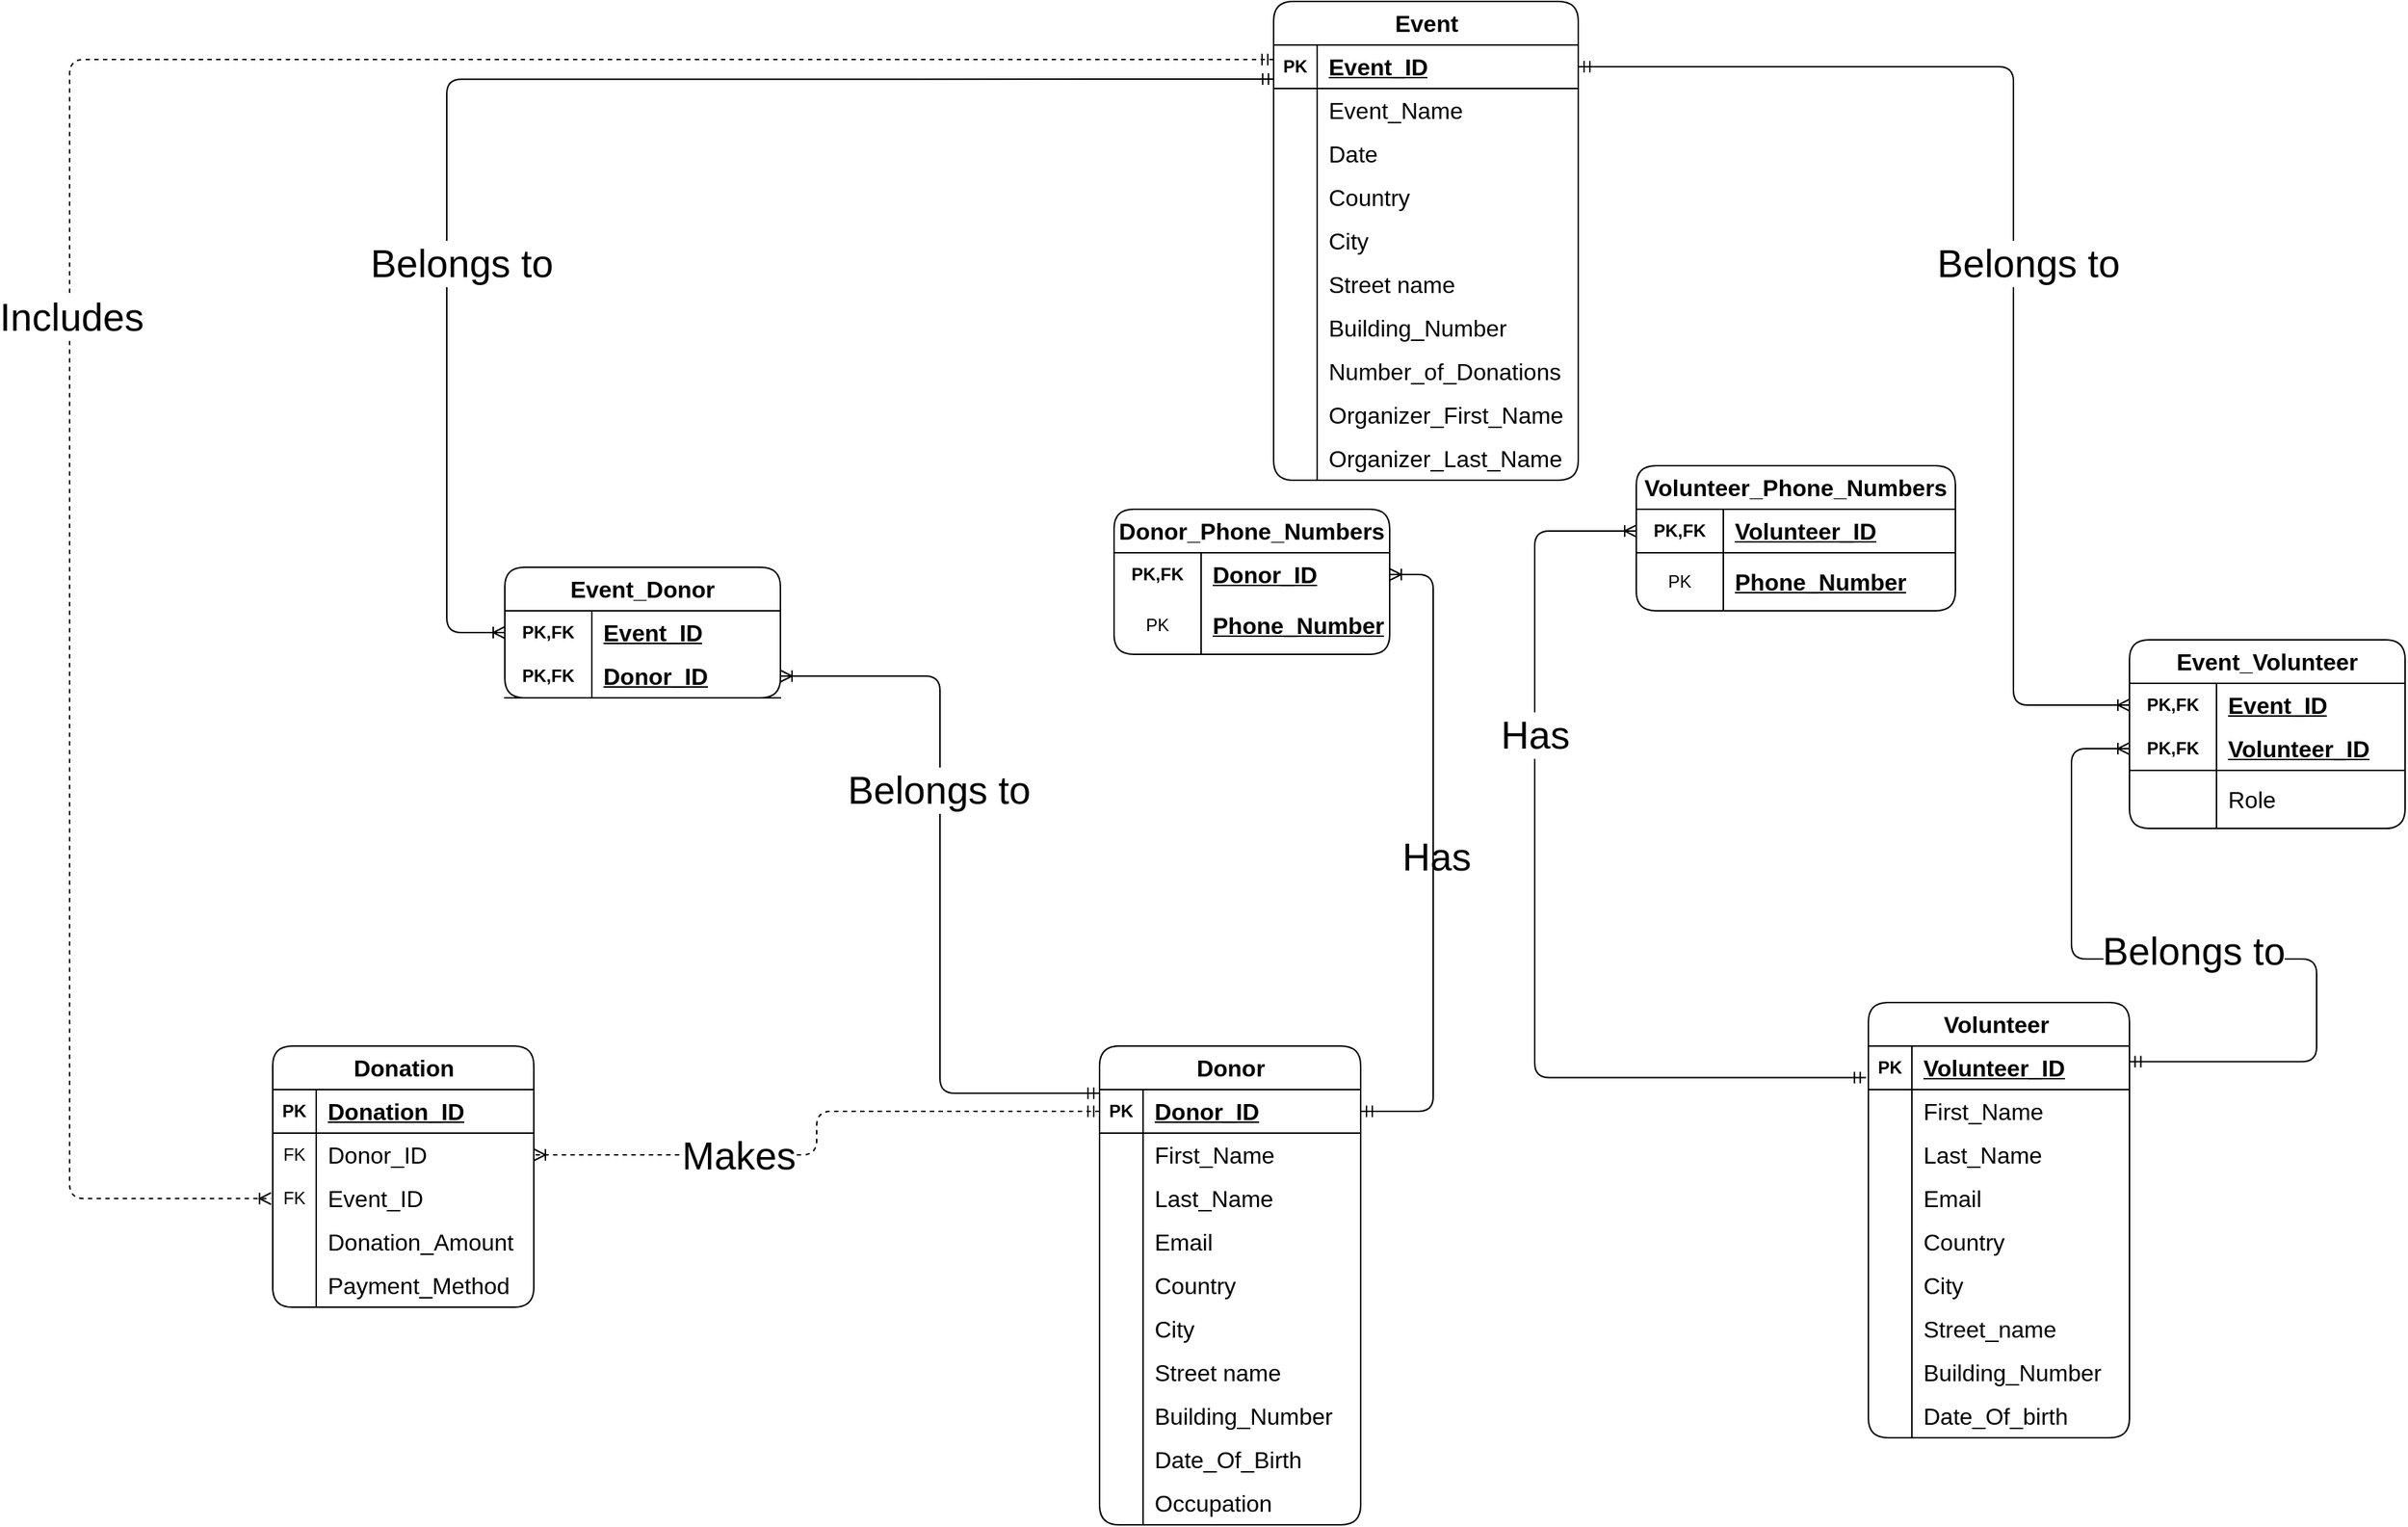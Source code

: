 <mxfile version="26.0.4">
  <diagram name="Page-1" id="HpVtwOQIAl14LfKYMcyn">
    <mxGraphModel dx="3000" dy="1035" grid="1" gridSize="10" guides="1" tooltips="1" connect="1" arrows="1" fold="1" page="1" pageScale="1" pageWidth="850" pageHeight="1100" math="0" shadow="0">
      <root>
        <mxCell id="0" />
        <mxCell id="1" parent="0" />
        <mxCell id="fengLA5zBDZJCM1A3xZZ-92" value="&lt;b&gt;&lt;span style=&quot;font-size:12.0pt;font-family:&amp;quot;Aptos&amp;quot;,sans-serif;&lt;br/&gt;mso-ascii-theme-font:minor-latin;mso-fareast-font-family:&amp;quot;Times New Roman&amp;quot;;&lt;br/&gt;mso-fareast-theme-font:minor-fareast;mso-hansi-theme-font:minor-latin;&lt;br/&gt;mso-bidi-font-family:Arial;mso-ligatures:none;mso-ansi-language:#4C09;&lt;br/&gt;mso-fareast-language:#4C09;mso-bidi-language:AR-JO&quot;&gt;Volunteer&amp;nbsp;&lt;/span&gt;&lt;/b&gt;" style="shape=table;startSize=30;container=1;collapsible=1;childLayout=tableLayout;fixedRows=1;rowLines=0;fontStyle=1;align=center;resizeLast=1;html=1;rounded=1;labelBackgroundColor=none;" parent="1" vertex="1">
          <mxGeometry x="460" y="710" width="180" height="300" as="geometry" />
        </mxCell>
        <mxCell id="fengLA5zBDZJCM1A3xZZ-93" value="" style="shape=tableRow;horizontal=0;startSize=0;swimlaneHead=0;swimlaneBody=0;fillColor=none;collapsible=0;dropTarget=0;points=[[0,0.5],[1,0.5]];portConstraint=eastwest;top=0;left=0;right=0;bottom=1;rounded=1;labelBackgroundColor=none;" parent="fengLA5zBDZJCM1A3xZZ-92" vertex="1">
          <mxGeometry y="30" width="180" height="30" as="geometry" />
        </mxCell>
        <mxCell id="fengLA5zBDZJCM1A3xZZ-94" value="PK" style="shape=partialRectangle;connectable=0;fillColor=none;top=0;left=0;bottom=0;right=0;fontStyle=1;overflow=hidden;whiteSpace=wrap;html=1;rounded=1;labelBackgroundColor=none;" parent="fengLA5zBDZJCM1A3xZZ-93" vertex="1">
          <mxGeometry width="30" height="30" as="geometry">
            <mxRectangle width="30" height="30" as="alternateBounds" />
          </mxGeometry>
        </mxCell>
        <mxCell id="fengLA5zBDZJCM1A3xZZ-95" value="&lt;u&gt;&lt;span style=&quot;font-size: 12pt; font-family: Aptos, sans-serif;&quot; lang=&quot;EN-US&quot;&gt;Volunteer_ID&lt;/span&gt;&lt;/u&gt;" style="shape=partialRectangle;connectable=0;fillColor=none;top=0;left=0;bottom=0;right=0;align=left;spacingLeft=6;fontStyle=5;overflow=hidden;whiteSpace=wrap;html=1;rounded=1;labelBackgroundColor=none;" parent="fengLA5zBDZJCM1A3xZZ-93" vertex="1">
          <mxGeometry x="30" width="150" height="30" as="geometry">
            <mxRectangle width="150" height="30" as="alternateBounds" />
          </mxGeometry>
        </mxCell>
        <mxCell id="fengLA5zBDZJCM1A3xZZ-99" value="" style="shape=tableRow;horizontal=0;startSize=0;swimlaneHead=0;swimlaneBody=0;fillColor=none;collapsible=0;dropTarget=0;points=[[0,0.5],[1,0.5]];portConstraint=eastwest;top=0;left=0;right=0;bottom=0;rounded=1;labelBackgroundColor=none;" parent="fengLA5zBDZJCM1A3xZZ-92" vertex="1">
          <mxGeometry y="60" width="180" height="30" as="geometry" />
        </mxCell>
        <mxCell id="fengLA5zBDZJCM1A3xZZ-100" value="" style="shape=partialRectangle;connectable=0;fillColor=none;top=0;left=0;bottom=0;right=0;editable=1;overflow=hidden;whiteSpace=wrap;html=1;rounded=1;labelBackgroundColor=none;" parent="fengLA5zBDZJCM1A3xZZ-99" vertex="1">
          <mxGeometry width="30" height="30" as="geometry">
            <mxRectangle width="30" height="30" as="alternateBounds" />
          </mxGeometry>
        </mxCell>
        <mxCell id="fengLA5zBDZJCM1A3xZZ-101" value="&lt;span style=&quot;font-size: 16px;&quot;&gt;First_Name&lt;/span&gt;" style="shape=partialRectangle;connectable=0;fillColor=none;top=0;left=0;bottom=0;right=0;align=left;spacingLeft=6;overflow=hidden;whiteSpace=wrap;html=1;rounded=1;labelBackgroundColor=none;" parent="fengLA5zBDZJCM1A3xZZ-99" vertex="1">
          <mxGeometry x="30" width="150" height="30" as="geometry">
            <mxRectangle width="150" height="30" as="alternateBounds" />
          </mxGeometry>
        </mxCell>
        <mxCell id="fengLA5zBDZJCM1A3xZZ-102" value="" style="shape=tableRow;horizontal=0;startSize=0;swimlaneHead=0;swimlaneBody=0;fillColor=none;collapsible=0;dropTarget=0;points=[[0,0.5],[1,0.5]];portConstraint=eastwest;top=0;left=0;right=0;bottom=0;rounded=1;labelBackgroundColor=none;" parent="fengLA5zBDZJCM1A3xZZ-92" vertex="1">
          <mxGeometry y="90" width="180" height="30" as="geometry" />
        </mxCell>
        <mxCell id="fengLA5zBDZJCM1A3xZZ-103" value="" style="shape=partialRectangle;connectable=0;fillColor=none;top=0;left=0;bottom=0;right=0;editable=1;overflow=hidden;whiteSpace=wrap;html=1;rounded=1;labelBackgroundColor=none;" parent="fengLA5zBDZJCM1A3xZZ-102" vertex="1">
          <mxGeometry width="30" height="30" as="geometry">
            <mxRectangle width="30" height="30" as="alternateBounds" />
          </mxGeometry>
        </mxCell>
        <mxCell id="fengLA5zBDZJCM1A3xZZ-104" value="&lt;span style=&quot;font-size: 16px;&quot;&gt;Last_Name&lt;/span&gt;" style="shape=partialRectangle;connectable=0;fillColor=none;top=0;left=0;bottom=0;right=0;align=left;spacingLeft=6;overflow=hidden;whiteSpace=wrap;html=1;rounded=1;labelBackgroundColor=none;" parent="fengLA5zBDZJCM1A3xZZ-102" vertex="1">
          <mxGeometry x="30" width="150" height="30" as="geometry">
            <mxRectangle width="150" height="30" as="alternateBounds" />
          </mxGeometry>
        </mxCell>
        <mxCell id="U0kx324UXWErjTrPCZD7-36" value="" style="shape=tableRow;horizontal=0;startSize=0;swimlaneHead=0;swimlaneBody=0;fillColor=none;collapsible=0;dropTarget=0;points=[[0,0.5],[1,0.5]];portConstraint=eastwest;top=0;left=0;right=0;bottom=0;rounded=1;labelBackgroundColor=none;" parent="fengLA5zBDZJCM1A3xZZ-92" vertex="1">
          <mxGeometry y="120" width="180" height="30" as="geometry" />
        </mxCell>
        <mxCell id="U0kx324UXWErjTrPCZD7-37" value="" style="shape=partialRectangle;connectable=0;fillColor=none;top=0;left=0;bottom=0;right=0;editable=1;overflow=hidden;whiteSpace=wrap;html=1;rounded=1;labelBackgroundColor=none;" parent="U0kx324UXWErjTrPCZD7-36" vertex="1">
          <mxGeometry width="30" height="30" as="geometry">
            <mxRectangle width="30" height="30" as="alternateBounds" />
          </mxGeometry>
        </mxCell>
        <mxCell id="U0kx324UXWErjTrPCZD7-38" value="&lt;span style=&quot;font-family: Aptos, sans-serif; font-size: 16px; font-style: normal; font-variant-ligatures: normal; font-variant-caps: normal; font-weight: 400; letter-spacing: normal; orphans: 2; text-align: left; text-indent: 0px; text-transform: none; widows: 2; word-spacing: 0px; -webkit-text-stroke-width: 0px; white-space: normal; text-decoration-thickness: initial; text-decoration-style: initial; text-decoration-color: initial; float: none; display: inline !important;&quot;&gt;&lt;font style=&quot;color: rgb(0, 0, 0);&quot;&gt;Email&lt;/font&gt;&lt;/span&gt;" style="shape=partialRectangle;connectable=0;fillColor=none;top=0;left=0;bottom=0;right=0;align=left;spacingLeft=6;overflow=hidden;whiteSpace=wrap;html=1;rounded=1;labelBackgroundColor=none;" parent="U0kx324UXWErjTrPCZD7-36" vertex="1">
          <mxGeometry x="30" width="150" height="30" as="geometry">
            <mxRectangle width="150" height="30" as="alternateBounds" />
          </mxGeometry>
        </mxCell>
        <mxCell id="U0kx324UXWErjTrPCZD7-39" value="" style="shape=tableRow;horizontal=0;startSize=0;swimlaneHead=0;swimlaneBody=0;fillColor=none;collapsible=0;dropTarget=0;points=[[0,0.5],[1,0.5]];portConstraint=eastwest;top=0;left=0;right=0;bottom=0;rounded=1;labelBackgroundColor=none;" parent="fengLA5zBDZJCM1A3xZZ-92" vertex="1">
          <mxGeometry y="150" width="180" height="30" as="geometry" />
        </mxCell>
        <mxCell id="U0kx324UXWErjTrPCZD7-40" value="" style="shape=partialRectangle;connectable=0;fillColor=none;top=0;left=0;bottom=0;right=0;editable=1;overflow=hidden;whiteSpace=wrap;html=1;rounded=1;labelBackgroundColor=none;" parent="U0kx324UXWErjTrPCZD7-39" vertex="1">
          <mxGeometry width="30" height="30" as="geometry">
            <mxRectangle width="30" height="30" as="alternateBounds" />
          </mxGeometry>
        </mxCell>
        <mxCell id="U0kx324UXWErjTrPCZD7-41" value="&lt;span style=&quot;font-family: Aptos, sans-serif; font-size: 16px; font-style: normal; font-variant-ligatures: normal; font-variant-caps: normal; font-weight: 400; letter-spacing: normal; orphans: 2; text-align: left; text-indent: 0px; text-transform: none; widows: 2; word-spacing: 0px; -webkit-text-stroke-width: 0px; white-space: normal; text-decoration-thickness: initial; text-decoration-style: initial; text-decoration-color: initial; float: none; display: inline !important;&quot;&gt;&lt;font style=&quot;color: rgb(0, 0, 0);&quot;&gt;Country&lt;/font&gt;&lt;/span&gt;" style="shape=partialRectangle;connectable=0;fillColor=none;top=0;left=0;bottom=0;right=0;align=left;spacingLeft=6;overflow=hidden;whiteSpace=wrap;html=1;rounded=1;labelBackgroundColor=none;" parent="U0kx324UXWErjTrPCZD7-39" vertex="1">
          <mxGeometry x="30" width="150" height="30" as="geometry">
            <mxRectangle width="150" height="30" as="alternateBounds" />
          </mxGeometry>
        </mxCell>
        <mxCell id="U0kx324UXWErjTrPCZD7-42" value="" style="shape=tableRow;horizontal=0;startSize=0;swimlaneHead=0;swimlaneBody=0;fillColor=none;collapsible=0;dropTarget=0;points=[[0,0.5],[1,0.5]];portConstraint=eastwest;top=0;left=0;right=0;bottom=0;rounded=1;labelBackgroundColor=none;" parent="fengLA5zBDZJCM1A3xZZ-92" vertex="1">
          <mxGeometry y="180" width="180" height="30" as="geometry" />
        </mxCell>
        <mxCell id="U0kx324UXWErjTrPCZD7-43" value="" style="shape=partialRectangle;connectable=0;fillColor=none;top=0;left=0;bottom=0;right=0;editable=1;overflow=hidden;whiteSpace=wrap;html=1;rounded=1;labelBackgroundColor=none;" parent="U0kx324UXWErjTrPCZD7-42" vertex="1">
          <mxGeometry width="30" height="30" as="geometry">
            <mxRectangle width="30" height="30" as="alternateBounds" />
          </mxGeometry>
        </mxCell>
        <mxCell id="U0kx324UXWErjTrPCZD7-44" value="&lt;span style=&quot;font-family: Aptos, sans-serif; font-size: 16px;&quot;&gt;City&lt;/span&gt;" style="shape=partialRectangle;connectable=0;fillColor=none;top=0;left=0;bottom=0;right=0;align=left;spacingLeft=6;overflow=hidden;whiteSpace=wrap;html=1;rounded=1;labelBackgroundColor=none;" parent="U0kx324UXWErjTrPCZD7-42" vertex="1">
          <mxGeometry x="30" width="150" height="30" as="geometry">
            <mxRectangle width="150" height="30" as="alternateBounds" />
          </mxGeometry>
        </mxCell>
        <mxCell id="U0kx324UXWErjTrPCZD7-76" value="" style="shape=tableRow;horizontal=0;startSize=0;swimlaneHead=0;swimlaneBody=0;fillColor=none;collapsible=0;dropTarget=0;points=[[0,0.5],[1,0.5]];portConstraint=eastwest;top=0;left=0;right=0;bottom=0;rounded=1;labelBackgroundColor=none;" parent="fengLA5zBDZJCM1A3xZZ-92" vertex="1">
          <mxGeometry y="210" width="180" height="30" as="geometry" />
        </mxCell>
        <mxCell id="U0kx324UXWErjTrPCZD7-77" value="" style="shape=partialRectangle;connectable=0;fillColor=none;top=0;left=0;bottom=0;right=0;editable=1;overflow=hidden;whiteSpace=wrap;html=1;rounded=1;labelBackgroundColor=none;" parent="U0kx324UXWErjTrPCZD7-76" vertex="1">
          <mxGeometry width="30" height="30" as="geometry">
            <mxRectangle width="30" height="30" as="alternateBounds" />
          </mxGeometry>
        </mxCell>
        <mxCell id="U0kx324UXWErjTrPCZD7-78" value="&lt;span style=&quot;font-family: Aptos, sans-serif; font-size: 16px;&quot;&gt;Street_name&lt;/span&gt;" style="shape=partialRectangle;connectable=0;fillColor=none;top=0;left=0;bottom=0;right=0;align=left;spacingLeft=6;overflow=hidden;whiteSpace=wrap;html=1;rounded=1;labelBackgroundColor=none;" parent="U0kx324UXWErjTrPCZD7-76" vertex="1">
          <mxGeometry x="30" width="150" height="30" as="geometry">
            <mxRectangle width="150" height="30" as="alternateBounds" />
          </mxGeometry>
        </mxCell>
        <mxCell id="XWTMqiW8WpLoqaNJkTOA-1" value="" style="shape=tableRow;horizontal=0;startSize=0;swimlaneHead=0;swimlaneBody=0;fillColor=none;collapsible=0;dropTarget=0;points=[[0,0.5],[1,0.5]];portConstraint=eastwest;top=0;left=0;right=0;bottom=0;rounded=1;labelBackgroundColor=none;" parent="fengLA5zBDZJCM1A3xZZ-92" vertex="1">
          <mxGeometry y="240" width="180" height="30" as="geometry" />
        </mxCell>
        <mxCell id="XWTMqiW8WpLoqaNJkTOA-2" value="" style="shape=partialRectangle;connectable=0;fillColor=none;top=0;left=0;bottom=0;right=0;editable=1;overflow=hidden;whiteSpace=wrap;html=1;rounded=1;labelBackgroundColor=none;" parent="XWTMqiW8WpLoqaNJkTOA-1" vertex="1">
          <mxGeometry width="30" height="30" as="geometry">
            <mxRectangle width="30" height="30" as="alternateBounds" />
          </mxGeometry>
        </mxCell>
        <mxCell id="XWTMqiW8WpLoqaNJkTOA-3" value="&lt;span style=&quot;font-family: Aptos, sans-serif; font-size: 16px;&quot;&gt;Building_Number&lt;/span&gt;" style="shape=partialRectangle;connectable=0;fillColor=none;top=0;left=0;bottom=0;right=0;align=left;spacingLeft=6;overflow=hidden;whiteSpace=wrap;html=1;rounded=1;labelBackgroundColor=none;" parent="XWTMqiW8WpLoqaNJkTOA-1" vertex="1">
          <mxGeometry x="30" width="150" height="30" as="geometry">
            <mxRectangle width="150" height="30" as="alternateBounds" />
          </mxGeometry>
        </mxCell>
        <mxCell id="N1zr-KM5bAYfhfc7ZknH-137" value="" style="shape=tableRow;horizontal=0;startSize=0;swimlaneHead=0;swimlaneBody=0;fillColor=none;collapsible=0;dropTarget=0;points=[[0,0.5],[1,0.5]];portConstraint=eastwest;top=0;left=0;right=0;bottom=0;rounded=1;labelBackgroundColor=none;" parent="fengLA5zBDZJCM1A3xZZ-92" vertex="1">
          <mxGeometry y="270" width="180" height="30" as="geometry" />
        </mxCell>
        <mxCell id="N1zr-KM5bAYfhfc7ZknH-138" value="" style="shape=partialRectangle;connectable=0;fillColor=none;top=0;left=0;bottom=0;right=0;editable=1;overflow=hidden;whiteSpace=wrap;html=1;rounded=1;labelBackgroundColor=none;" parent="N1zr-KM5bAYfhfc7ZknH-137" vertex="1">
          <mxGeometry width="30" height="30" as="geometry">
            <mxRectangle width="30" height="30" as="alternateBounds" />
          </mxGeometry>
        </mxCell>
        <mxCell id="N1zr-KM5bAYfhfc7ZknH-139" value="&lt;font face=&quot;Aptos, sans-serif&quot;&gt;&lt;span style=&quot;font-size: 16px;&quot;&gt;Date_Of_birth&lt;/span&gt;&lt;/font&gt;" style="shape=partialRectangle;connectable=0;fillColor=none;top=0;left=0;bottom=0;right=0;align=left;spacingLeft=6;overflow=hidden;whiteSpace=wrap;html=1;rounded=1;labelBackgroundColor=none;" parent="N1zr-KM5bAYfhfc7ZknH-137" vertex="1">
          <mxGeometry x="30" width="150" height="30" as="geometry">
            <mxRectangle width="150" height="30" as="alternateBounds" />
          </mxGeometry>
        </mxCell>
        <mxCell id="fengLA5zBDZJCM1A3xZZ-118" value="&lt;b&gt;&lt;span style=&quot;font-size:12.0pt;font-family:&amp;quot;Aptos&amp;quot;,sans-serif;&lt;br/&gt;mso-ascii-theme-font:minor-latin;mso-fareast-font-family:&amp;quot;Times New Roman&amp;quot;;&lt;br/&gt;mso-fareast-theme-font:minor-fareast;mso-hansi-theme-font:minor-latin;&lt;br/&gt;mso-bidi-font-family:Arial;mso-ligatures:none;mso-ansi-language:#4C09;&lt;br/&gt;mso-fareast-language:#4C09;mso-bidi-language:AR-JO&quot;&gt;Event&lt;/span&gt;&lt;/b&gt;" style="shape=table;startSize=30;container=1;collapsible=1;childLayout=tableLayout;fixedRows=1;rowLines=0;fontStyle=1;align=center;resizeLast=1;html=1;rounded=1;labelBackgroundColor=none;" parent="1" vertex="1">
          <mxGeometry x="50" y="20" width="210" height="330" as="geometry" />
        </mxCell>
        <mxCell id="fengLA5zBDZJCM1A3xZZ-119" value="" style="shape=tableRow;horizontal=0;startSize=0;swimlaneHead=0;swimlaneBody=0;fillColor=none;collapsible=0;dropTarget=0;points=[[0,0.5],[1,0.5]];portConstraint=eastwest;top=0;left=0;right=0;bottom=1;rounded=1;labelBackgroundColor=none;" parent="fengLA5zBDZJCM1A3xZZ-118" vertex="1">
          <mxGeometry y="30" width="210" height="30" as="geometry" />
        </mxCell>
        <mxCell id="fengLA5zBDZJCM1A3xZZ-120" value="PK" style="shape=partialRectangle;connectable=0;fillColor=none;top=0;left=0;bottom=0;right=0;fontStyle=1;overflow=hidden;whiteSpace=wrap;html=1;rounded=1;labelBackgroundColor=none;" parent="fengLA5zBDZJCM1A3xZZ-119" vertex="1">
          <mxGeometry width="30" height="30" as="geometry">
            <mxRectangle width="30" height="30" as="alternateBounds" />
          </mxGeometry>
        </mxCell>
        <mxCell id="fengLA5zBDZJCM1A3xZZ-121" value="&lt;u&gt;&lt;span style=&quot;font-size:12.0pt;font-family:&amp;quot;Aptos&amp;quot;,sans-serif;mso-ascii-theme-font:&lt;br/&gt;minor-latin;mso-fareast-font-family:&amp;quot;Times New Roman&amp;quot;;mso-fareast-theme-font:&lt;br/&gt;minor-fareast;mso-hansi-theme-font:minor-latin;mso-bidi-font-family:Arial;&lt;br/&gt;mso-ligatures:none;mso-ansi-language:EN-US;mso-fareast-language:#4C09;&lt;br/&gt;mso-bidi-language:AR-JO&quot; lang=&quot;EN-US&quot;&gt;Event_ID&lt;/span&gt;&lt;/u&gt;" style="shape=partialRectangle;connectable=0;fillColor=none;top=0;left=0;bottom=0;right=0;align=left;spacingLeft=6;fontStyle=5;overflow=hidden;whiteSpace=wrap;html=1;rounded=1;labelBackgroundColor=none;" parent="fengLA5zBDZJCM1A3xZZ-119" vertex="1">
          <mxGeometry x="30" width="180" height="30" as="geometry">
            <mxRectangle width="180" height="30" as="alternateBounds" />
          </mxGeometry>
        </mxCell>
        <mxCell id="fengLA5zBDZJCM1A3xZZ-122" value="" style="shape=tableRow;horizontal=0;startSize=0;swimlaneHead=0;swimlaneBody=0;fillColor=none;collapsible=0;dropTarget=0;points=[[0,0.5],[1,0.5]];portConstraint=eastwest;top=0;left=0;right=0;bottom=0;rounded=1;labelBackgroundColor=none;" parent="fengLA5zBDZJCM1A3xZZ-118" vertex="1">
          <mxGeometry y="60" width="210" height="30" as="geometry" />
        </mxCell>
        <mxCell id="fengLA5zBDZJCM1A3xZZ-123" value="" style="shape=partialRectangle;connectable=0;fillColor=none;top=0;left=0;bottom=0;right=0;editable=1;overflow=hidden;whiteSpace=wrap;html=1;rounded=1;labelBackgroundColor=none;" parent="fengLA5zBDZJCM1A3xZZ-122" vertex="1">
          <mxGeometry width="30" height="30" as="geometry">
            <mxRectangle width="30" height="30" as="alternateBounds" />
          </mxGeometry>
        </mxCell>
        <mxCell id="fengLA5zBDZJCM1A3xZZ-124" value="&lt;span style=&quot;font-size:12.0pt;font-family:&amp;quot;Aptos&amp;quot;,sans-serif;&lt;br/&gt;mso-ascii-theme-font:minor-latin;mso-fareast-font-family:&amp;quot;Times New Roman&amp;quot;;&lt;br/&gt;mso-fareast-theme-font:minor-fareast;mso-hansi-theme-font:minor-latin;&lt;br/&gt;mso-bidi-font-family:Arial;mso-ligatures:none;mso-ansi-language:#4C09;&lt;br/&gt;mso-fareast-language:#4C09;mso-bidi-language:AR-JO&quot;&gt;Event_Name&lt;/span&gt;" style="shape=partialRectangle;connectable=0;fillColor=none;top=0;left=0;bottom=0;right=0;align=left;spacingLeft=6;overflow=hidden;whiteSpace=wrap;html=1;rounded=1;labelBackgroundColor=none;" parent="fengLA5zBDZJCM1A3xZZ-122" vertex="1">
          <mxGeometry x="30" width="180" height="30" as="geometry">
            <mxRectangle width="180" height="30" as="alternateBounds" />
          </mxGeometry>
        </mxCell>
        <mxCell id="fengLA5zBDZJCM1A3xZZ-131" value="" style="shape=tableRow;horizontal=0;startSize=0;swimlaneHead=0;swimlaneBody=0;fillColor=none;collapsible=0;dropTarget=0;points=[[0,0.5],[1,0.5]];portConstraint=eastwest;top=0;left=0;right=0;bottom=0;rounded=1;labelBackgroundColor=none;" parent="fengLA5zBDZJCM1A3xZZ-118" vertex="1">
          <mxGeometry y="90" width="210" height="30" as="geometry" />
        </mxCell>
        <mxCell id="fengLA5zBDZJCM1A3xZZ-132" value="" style="shape=partialRectangle;connectable=0;fillColor=none;top=0;left=0;bottom=0;right=0;editable=1;overflow=hidden;whiteSpace=wrap;html=1;rounded=1;labelBackgroundColor=none;" parent="fengLA5zBDZJCM1A3xZZ-131" vertex="1">
          <mxGeometry width="30" height="30" as="geometry">
            <mxRectangle width="30" height="30" as="alternateBounds" />
          </mxGeometry>
        </mxCell>
        <mxCell id="fengLA5zBDZJCM1A3xZZ-133" value="&lt;font face=&quot;Aptos, sans-serif&quot;&gt;&lt;span style=&quot;font-size: 16px;&quot;&gt;Date&lt;/span&gt;&lt;/font&gt;" style="shape=partialRectangle;connectable=0;fillColor=none;top=0;left=0;bottom=0;right=0;align=left;spacingLeft=6;overflow=hidden;whiteSpace=wrap;html=1;rounded=1;labelBackgroundColor=none;" parent="fengLA5zBDZJCM1A3xZZ-131" vertex="1">
          <mxGeometry x="30" width="180" height="30" as="geometry">
            <mxRectangle width="180" height="30" as="alternateBounds" />
          </mxGeometry>
        </mxCell>
        <mxCell id="fengLA5zBDZJCM1A3xZZ-134" value="" style="shape=tableRow;horizontal=0;startSize=0;swimlaneHead=0;swimlaneBody=0;fillColor=none;collapsible=0;dropTarget=0;points=[[0,0.5],[1,0.5]];portConstraint=eastwest;top=0;left=0;right=0;bottom=0;rounded=1;labelBackgroundColor=none;" parent="fengLA5zBDZJCM1A3xZZ-118" vertex="1">
          <mxGeometry y="120" width="210" height="30" as="geometry" />
        </mxCell>
        <mxCell id="fengLA5zBDZJCM1A3xZZ-135" value="" style="shape=partialRectangle;connectable=0;fillColor=none;top=0;left=0;bottom=0;right=0;editable=1;overflow=hidden;whiteSpace=wrap;html=1;rounded=1;labelBackgroundColor=none;" parent="fengLA5zBDZJCM1A3xZZ-134" vertex="1">
          <mxGeometry width="30" height="30" as="geometry">
            <mxRectangle width="30" height="30" as="alternateBounds" />
          </mxGeometry>
        </mxCell>
        <mxCell id="fengLA5zBDZJCM1A3xZZ-136" value="&lt;span style=&quot;font-size:12.0pt;font-family:&amp;quot;Aptos&amp;quot;,sans-serif;&lt;br/&gt;mso-ascii-theme-font:minor-latin;mso-fareast-font-family:&amp;quot;Times New Roman&amp;quot;;&lt;br/&gt;mso-fareast-theme-font:minor-fareast;mso-hansi-theme-font:minor-latin;&lt;br/&gt;mso-bidi-font-family:Arial;mso-ligatures:none;mso-ansi-language:#4C09;&lt;br/&gt;mso-fareast-language:#4C09;mso-bidi-language:AR-JO&quot;&gt;Country&lt;/span&gt;" style="shape=partialRectangle;connectable=0;fillColor=none;top=0;left=0;bottom=0;right=0;align=left;spacingLeft=6;overflow=hidden;whiteSpace=wrap;html=1;rounded=1;labelBackgroundColor=none;" parent="fengLA5zBDZJCM1A3xZZ-134" vertex="1">
          <mxGeometry x="30" width="180" height="30" as="geometry">
            <mxRectangle width="180" height="30" as="alternateBounds" />
          </mxGeometry>
        </mxCell>
        <mxCell id="fengLA5zBDZJCM1A3xZZ-137" value="" style="shape=tableRow;horizontal=0;startSize=0;swimlaneHead=0;swimlaneBody=0;fillColor=none;collapsible=0;dropTarget=0;points=[[0,0.5],[1,0.5]];portConstraint=eastwest;top=0;left=0;right=0;bottom=0;rounded=1;labelBackgroundColor=none;" parent="fengLA5zBDZJCM1A3xZZ-118" vertex="1">
          <mxGeometry y="150" width="210" height="30" as="geometry" />
        </mxCell>
        <mxCell id="fengLA5zBDZJCM1A3xZZ-138" value="" style="shape=partialRectangle;connectable=0;fillColor=none;top=0;left=0;bottom=0;right=0;editable=1;overflow=hidden;whiteSpace=wrap;html=1;rounded=1;labelBackgroundColor=none;" parent="fengLA5zBDZJCM1A3xZZ-137" vertex="1">
          <mxGeometry width="30" height="30" as="geometry">
            <mxRectangle width="30" height="30" as="alternateBounds" />
          </mxGeometry>
        </mxCell>
        <mxCell id="fengLA5zBDZJCM1A3xZZ-139" value="&lt;span style=&quot;font-size:12.0pt;font-family:&amp;quot;Aptos&amp;quot;,sans-serif;&lt;br/&gt;mso-ascii-theme-font:minor-latin;mso-fareast-font-family:&amp;quot;Times New Roman&amp;quot;;&lt;br/&gt;mso-fareast-theme-font:minor-fareast;mso-hansi-theme-font:minor-latin;&lt;br/&gt;mso-bidi-font-family:Arial;mso-ligatures:none;mso-ansi-language:#4C09;&lt;br/&gt;mso-fareast-language:#4C09;mso-bidi-language:AR-JO&quot;&gt;City&lt;/span&gt;" style="shape=partialRectangle;connectable=0;fillColor=none;top=0;left=0;bottom=0;right=0;align=left;spacingLeft=6;overflow=hidden;whiteSpace=wrap;html=1;rounded=1;labelBackgroundColor=none;" parent="fengLA5zBDZJCM1A3xZZ-137" vertex="1">
          <mxGeometry x="30" width="180" height="30" as="geometry">
            <mxRectangle width="180" height="30" as="alternateBounds" />
          </mxGeometry>
        </mxCell>
        <mxCell id="fengLA5zBDZJCM1A3xZZ-140" value="" style="shape=tableRow;horizontal=0;startSize=0;swimlaneHead=0;swimlaneBody=0;fillColor=none;collapsible=0;dropTarget=0;points=[[0,0.5],[1,0.5]];portConstraint=eastwest;top=0;left=0;right=0;bottom=0;rounded=1;labelBackgroundColor=none;" parent="fengLA5zBDZJCM1A3xZZ-118" vertex="1">
          <mxGeometry y="180" width="210" height="30" as="geometry" />
        </mxCell>
        <mxCell id="fengLA5zBDZJCM1A3xZZ-141" value="" style="shape=partialRectangle;connectable=0;fillColor=none;top=0;left=0;bottom=0;right=0;editable=1;overflow=hidden;whiteSpace=wrap;html=1;rounded=1;labelBackgroundColor=none;" parent="fengLA5zBDZJCM1A3xZZ-140" vertex="1">
          <mxGeometry width="30" height="30" as="geometry">
            <mxRectangle width="30" height="30" as="alternateBounds" />
          </mxGeometry>
        </mxCell>
        <mxCell id="fengLA5zBDZJCM1A3xZZ-142" value="&lt;span style=&quot;font-size:12.0pt;font-family:&amp;quot;Aptos&amp;quot;,sans-serif;&lt;br/&gt;mso-ascii-theme-font:minor-latin;mso-fareast-font-family:&amp;quot;Times New Roman&amp;quot;;&lt;br/&gt;mso-fareast-theme-font:minor-fareast;mso-hansi-theme-font:minor-latin;&lt;br/&gt;mso-bidi-font-family:Arial;mso-ligatures:none;mso-ansi-language:#4C09;&lt;br/&gt;mso-fareast-language:#4C09;mso-bidi-language:AR-JO&quot;&gt;Street name&lt;/span&gt;" style="shape=partialRectangle;connectable=0;fillColor=none;top=0;left=0;bottom=0;right=0;align=left;spacingLeft=6;overflow=hidden;whiteSpace=wrap;html=1;rounded=1;labelBackgroundColor=none;" parent="fengLA5zBDZJCM1A3xZZ-140" vertex="1">
          <mxGeometry x="30" width="180" height="30" as="geometry">
            <mxRectangle width="180" height="30" as="alternateBounds" />
          </mxGeometry>
        </mxCell>
        <mxCell id="fengLA5zBDZJCM1A3xZZ-143" value="" style="shape=tableRow;horizontal=0;startSize=0;swimlaneHead=0;swimlaneBody=0;fillColor=none;collapsible=0;dropTarget=0;points=[[0,0.5],[1,0.5]];portConstraint=eastwest;top=0;left=0;right=0;bottom=0;rounded=1;labelBackgroundColor=none;" parent="fengLA5zBDZJCM1A3xZZ-118" vertex="1">
          <mxGeometry y="210" width="210" height="30" as="geometry" />
        </mxCell>
        <mxCell id="fengLA5zBDZJCM1A3xZZ-144" value="" style="shape=partialRectangle;connectable=0;fillColor=none;top=0;left=0;bottom=0;right=0;editable=1;overflow=hidden;whiteSpace=wrap;html=1;rounded=1;labelBackgroundColor=none;" parent="fengLA5zBDZJCM1A3xZZ-143" vertex="1">
          <mxGeometry width="30" height="30" as="geometry">
            <mxRectangle width="30" height="30" as="alternateBounds" />
          </mxGeometry>
        </mxCell>
        <mxCell id="fengLA5zBDZJCM1A3xZZ-145" value="&lt;span style=&quot;font-size:12.0pt;font-family:&amp;quot;Aptos&amp;quot;,sans-serif;&lt;br/&gt;mso-ascii-theme-font:minor-latin;mso-fareast-font-family:&amp;quot;Times New Roman&amp;quot;;&lt;br/&gt;mso-fareast-theme-font:minor-fareast;mso-hansi-theme-font:minor-latin;&lt;br/&gt;mso-bidi-font-family:Arial;mso-ligatures:none;mso-ansi-language:#4C09;&lt;br/&gt;mso-fareast-language:#4C09;mso-bidi-language:AR-JO&quot;&gt;Building_Number&lt;/span&gt;" style="shape=partialRectangle;connectable=0;fillColor=none;top=0;left=0;bottom=0;right=0;align=left;spacingLeft=6;overflow=hidden;whiteSpace=wrap;html=1;rounded=1;labelBackgroundColor=none;" parent="fengLA5zBDZJCM1A3xZZ-143" vertex="1">
          <mxGeometry x="30" width="180" height="30" as="geometry">
            <mxRectangle width="180" height="30" as="alternateBounds" />
          </mxGeometry>
        </mxCell>
        <mxCell id="fengLA5zBDZJCM1A3xZZ-146" value="" style="shape=tableRow;horizontal=0;startSize=0;swimlaneHead=0;swimlaneBody=0;fillColor=none;collapsible=0;dropTarget=0;points=[[0,0.5],[1,0.5]];portConstraint=eastwest;top=0;left=0;right=0;bottom=0;rounded=1;labelBackgroundColor=none;" parent="fengLA5zBDZJCM1A3xZZ-118" vertex="1">
          <mxGeometry y="240" width="210" height="30" as="geometry" />
        </mxCell>
        <mxCell id="fengLA5zBDZJCM1A3xZZ-147" value="" style="shape=partialRectangle;connectable=0;fillColor=none;top=0;left=0;bottom=0;right=0;editable=1;overflow=hidden;whiteSpace=wrap;html=1;rounded=1;labelBackgroundColor=none;" parent="fengLA5zBDZJCM1A3xZZ-146" vertex="1">
          <mxGeometry width="30" height="30" as="geometry">
            <mxRectangle width="30" height="30" as="alternateBounds" />
          </mxGeometry>
        </mxCell>
        <mxCell id="fengLA5zBDZJCM1A3xZZ-148" value="&lt;span style=&quot;font-size:12.0pt;font-family:&amp;quot;Aptos&amp;quot;,sans-serif;&lt;br/&gt;mso-ascii-theme-font:minor-latin;mso-fareast-font-family:&amp;quot;Times New Roman&amp;quot;;&lt;br/&gt;mso-fareast-theme-font:minor-fareast;mso-hansi-theme-font:minor-latin;&lt;br/&gt;mso-bidi-font-family:Arial;mso-ligatures:none;mso-ansi-language:#4C09;&lt;br/&gt;mso-fareast-language:#4C09;mso-bidi-language:AR-JO&quot;&gt;Number_of_Donations&lt;/span&gt;" style="shape=partialRectangle;connectable=0;fillColor=none;top=0;left=0;bottom=0;right=0;align=left;spacingLeft=6;overflow=hidden;whiteSpace=wrap;html=1;rounded=1;labelBackgroundColor=none;" parent="fengLA5zBDZJCM1A3xZZ-146" vertex="1">
          <mxGeometry x="30" width="180" height="30" as="geometry">
            <mxRectangle width="180" height="30" as="alternateBounds" />
          </mxGeometry>
        </mxCell>
        <mxCell id="bfeb_qjiTct-zjMwb5jn-1" value="" style="shape=tableRow;horizontal=0;startSize=0;swimlaneHead=0;swimlaneBody=0;fillColor=none;collapsible=0;dropTarget=0;points=[[0,0.5],[1,0.5]];portConstraint=eastwest;top=0;left=0;right=0;bottom=0;rounded=1;labelBackgroundColor=none;" parent="fengLA5zBDZJCM1A3xZZ-118" vertex="1">
          <mxGeometry y="270" width="210" height="30" as="geometry" />
        </mxCell>
        <mxCell id="bfeb_qjiTct-zjMwb5jn-2" value="" style="shape=partialRectangle;connectable=0;fillColor=none;top=0;left=0;bottom=0;right=0;editable=1;overflow=hidden;whiteSpace=wrap;html=1;rounded=1;labelBackgroundColor=none;" parent="bfeb_qjiTct-zjMwb5jn-1" vertex="1">
          <mxGeometry width="30" height="30" as="geometry">
            <mxRectangle width="30" height="30" as="alternateBounds" />
          </mxGeometry>
        </mxCell>
        <mxCell id="bfeb_qjiTct-zjMwb5jn-3" value="&lt;font face=&quot;Aptos, sans-serif&quot;&gt;&lt;span style=&quot;font-size: 16px;&quot;&gt;Organizer_First_Name&lt;/span&gt;&lt;/font&gt;" style="shape=partialRectangle;connectable=0;fillColor=none;top=0;left=0;bottom=0;right=0;align=left;spacingLeft=6;overflow=hidden;whiteSpace=wrap;html=1;rounded=1;labelBackgroundColor=none;" parent="bfeb_qjiTct-zjMwb5jn-1" vertex="1">
          <mxGeometry x="30" width="180" height="30" as="geometry">
            <mxRectangle width="180" height="30" as="alternateBounds" />
          </mxGeometry>
        </mxCell>
        <mxCell id="bfeb_qjiTct-zjMwb5jn-4" value="" style="shape=tableRow;horizontal=0;startSize=0;swimlaneHead=0;swimlaneBody=0;fillColor=none;collapsible=0;dropTarget=0;points=[[0,0.5],[1,0.5]];portConstraint=eastwest;top=0;left=0;right=0;bottom=0;rounded=1;labelBackgroundColor=none;" parent="fengLA5zBDZJCM1A3xZZ-118" vertex="1">
          <mxGeometry y="300" width="210" height="30" as="geometry" />
        </mxCell>
        <mxCell id="bfeb_qjiTct-zjMwb5jn-5" value="" style="shape=partialRectangle;connectable=0;fillColor=none;top=0;left=0;bottom=0;right=0;editable=1;overflow=hidden;whiteSpace=wrap;html=1;rounded=1;labelBackgroundColor=none;" parent="bfeb_qjiTct-zjMwb5jn-4" vertex="1">
          <mxGeometry width="30" height="30" as="geometry">
            <mxRectangle width="30" height="30" as="alternateBounds" />
          </mxGeometry>
        </mxCell>
        <mxCell id="bfeb_qjiTct-zjMwb5jn-6" value="&lt;span style=&quot;font-family: Aptos, sans-serif; font-size: 16px;&quot;&gt;Organizer_Last_Name&lt;/span&gt;" style="shape=partialRectangle;connectable=0;fillColor=none;top=0;left=0;bottom=0;right=0;align=left;spacingLeft=6;overflow=hidden;whiteSpace=wrap;html=1;rounded=1;labelBackgroundColor=none;" parent="bfeb_qjiTct-zjMwb5jn-4" vertex="1">
          <mxGeometry x="30" width="180" height="30" as="geometry">
            <mxRectangle width="180" height="30" as="alternateBounds" />
          </mxGeometry>
        </mxCell>
        <mxCell id="fengLA5zBDZJCM1A3xZZ-205" value="&lt;b style=&quot;text-wrap: nowrap;&quot;&gt;&lt;span style=&quot;font-size: 12pt;&quot; lang=&quot;EN-US&quot;&gt;Donor_Phone_Numbers&lt;/span&gt;&lt;/b&gt;" style="shape=table;startSize=30;container=1;collapsible=1;childLayout=tableLayout;fixedRows=1;rowLines=0;fontStyle=1;align=center;resizeLast=1;html=1;whiteSpace=wrap;rounded=1;labelBackgroundColor=none;" parent="1" vertex="1">
          <mxGeometry x="-60" y="370" width="190" height="100" as="geometry" />
        </mxCell>
        <mxCell id="fengLA5zBDZJCM1A3xZZ-206" value="" style="shape=tableRow;horizontal=0;startSize=0;swimlaneHead=0;swimlaneBody=0;fillColor=none;collapsible=0;dropTarget=0;points=[[0,0.5],[1,0.5]];portConstraint=eastwest;top=0;left=0;right=0;bottom=0;html=1;rounded=1;labelBackgroundColor=none;" parent="fengLA5zBDZJCM1A3xZZ-205" vertex="1">
          <mxGeometry y="30" width="190" height="30" as="geometry" />
        </mxCell>
        <mxCell id="fengLA5zBDZJCM1A3xZZ-207" value="PK,FK" style="shape=partialRectangle;connectable=0;fillColor=none;top=0;left=0;bottom=0;right=0;fontStyle=1;overflow=hidden;html=1;whiteSpace=wrap;rounded=1;labelBackgroundColor=none;" parent="fengLA5zBDZJCM1A3xZZ-206" vertex="1">
          <mxGeometry width="60" height="30" as="geometry">
            <mxRectangle width="60" height="30" as="alternateBounds" />
          </mxGeometry>
        </mxCell>
        <mxCell id="fengLA5zBDZJCM1A3xZZ-208" value="&lt;u&gt;&lt;span style=&quot;font-size: 12pt; font-family: Aptos, sans-serif;&quot;&gt;Donor_ID&lt;/span&gt;&lt;/u&gt;" style="shape=partialRectangle;connectable=0;fillColor=none;top=0;left=0;bottom=0;right=0;align=left;spacingLeft=6;fontStyle=5;overflow=hidden;html=1;whiteSpace=wrap;rounded=1;labelBackgroundColor=none;" parent="fengLA5zBDZJCM1A3xZZ-206" vertex="1">
          <mxGeometry x="60" width="130" height="30" as="geometry">
            <mxRectangle width="130" height="30" as="alternateBounds" />
          </mxGeometry>
        </mxCell>
        <mxCell id="fengLA5zBDZJCM1A3xZZ-212" value="" style="shape=tableRow;horizontal=0;startSize=0;swimlaneHead=0;swimlaneBody=0;fillColor=none;collapsible=0;dropTarget=0;points=[[0,0.5],[1,0.5]];portConstraint=eastwest;top=0;left=0;right=0;bottom=0;html=1;rounded=1;labelBackgroundColor=none;" parent="fengLA5zBDZJCM1A3xZZ-205" vertex="1">
          <mxGeometry y="60" width="190" height="40" as="geometry" />
        </mxCell>
        <mxCell id="fengLA5zBDZJCM1A3xZZ-213" value="PK" style="shape=partialRectangle;connectable=0;fillColor=none;top=0;left=0;bottom=0;right=0;editable=1;overflow=hidden;html=1;whiteSpace=wrap;rounded=1;labelBackgroundColor=none;" parent="fengLA5zBDZJCM1A3xZZ-212" vertex="1">
          <mxGeometry width="60" height="40" as="geometry">
            <mxRectangle width="60" height="40" as="alternateBounds" />
          </mxGeometry>
        </mxCell>
        <mxCell id="fengLA5zBDZJCM1A3xZZ-214" value="&lt;span style=&quot;font-family: Aptos, sans-serif; font-size: 16px;&quot;&gt;&lt;span style=&quot;&quot; lang=&quot;EN-US&quot;&gt;&lt;u&gt;&lt;b&gt;Phone_Number&lt;/b&gt;&lt;/u&gt;&lt;/span&gt;&lt;/span&gt;" style="shape=partialRectangle;connectable=0;fillColor=none;top=0;left=0;bottom=0;right=0;align=left;spacingLeft=6;overflow=hidden;html=1;whiteSpace=wrap;rounded=1;labelBackgroundColor=none;" parent="fengLA5zBDZJCM1A3xZZ-212" vertex="1">
          <mxGeometry x="60" width="130" height="40" as="geometry">
            <mxRectangle width="130" height="40" as="alternateBounds" />
          </mxGeometry>
        </mxCell>
        <mxCell id="fengLA5zBDZJCM1A3xZZ-14" value="&lt;b&gt;&lt;span style=&quot;font-size:12.0pt;font-family:&amp;quot;Aptos&amp;quot;,sans-serif;&lt;br/&gt;mso-ascii-theme-font:minor-latin;mso-fareast-font-family:&amp;quot;Times New Roman&amp;quot;;&lt;br/&gt;mso-fareast-theme-font:minor-fareast;mso-hansi-theme-font:minor-latin;&lt;br/&gt;mso-bidi-font-family:Arial;mso-ligatures:none;mso-ansi-language:#4C09;&lt;br/&gt;mso-fareast-language:#4C09;mso-bidi-language:AR-JO&quot;&gt;Donation&lt;/span&gt;&lt;span style=&quot;font-size:12.0pt;font-family:&amp;quot;Aptos&amp;quot;,sans-serif;mso-ascii-theme-font:&lt;br/&gt;minor-latin;mso-fareast-font-family:&amp;quot;Times New Roman&amp;quot;;mso-fareast-theme-font:&lt;br/&gt;minor-fareast;mso-hansi-theme-font:minor-latin;mso-bidi-font-family:Arial;&lt;br/&gt;mso-ligatures:none;mso-ansi-language:EN-US;mso-fareast-language:#4C09;&lt;br/&gt;mso-bidi-language:AR-JO&quot;&gt;&lt;/span&gt;&lt;/b&gt;" style="shape=table;startSize=30;container=1;collapsible=1;childLayout=tableLayout;fixedRows=1;rowLines=0;fontStyle=1;align=center;resizeLast=1;html=1;rounded=1;labelBackgroundColor=none;" parent="1" vertex="1">
          <mxGeometry x="-640" y="740" width="180" height="180" as="geometry">
            <mxRectangle x="-640" y="740" width="110" height="30" as="alternateBounds" />
          </mxGeometry>
        </mxCell>
        <mxCell id="fengLA5zBDZJCM1A3xZZ-15" value="" style="shape=tableRow;horizontal=0;startSize=0;swimlaneHead=0;swimlaneBody=0;fillColor=none;collapsible=0;dropTarget=0;points=[[0,0.5],[1,0.5]];portConstraint=eastwest;top=0;left=0;right=0;bottom=1;rounded=1;labelBackgroundColor=none;" parent="fengLA5zBDZJCM1A3xZZ-14" vertex="1">
          <mxGeometry y="30" width="180" height="30" as="geometry" />
        </mxCell>
        <mxCell id="fengLA5zBDZJCM1A3xZZ-16" value="PK" style="shape=partialRectangle;connectable=0;fillColor=none;top=0;left=0;bottom=0;right=0;fontStyle=1;overflow=hidden;whiteSpace=wrap;html=1;rounded=1;labelBackgroundColor=none;" parent="fengLA5zBDZJCM1A3xZZ-15" vertex="1">
          <mxGeometry width="30" height="30" as="geometry">
            <mxRectangle width="30" height="30" as="alternateBounds" />
          </mxGeometry>
        </mxCell>
        <mxCell id="fengLA5zBDZJCM1A3xZZ-17" value="&lt;u&gt;&lt;span style=&quot;font-size:12.0pt;&lt;br/&gt;font-family:&amp;quot;Aptos&amp;quot;,sans-serif;mso-ascii-theme-font:minor-latin;mso-fareast-font-family:&lt;br/&gt;&amp;quot;Times New Roman&amp;quot;;mso-fareast-theme-font:minor-fareast;mso-hansi-theme-font:&lt;br/&gt;minor-latin;mso-bidi-font-family:Arial;mso-ligatures:none;mso-ansi-language:&lt;br/&gt;EN-US;mso-fareast-language:#4C09;mso-bidi-language:AR-JO&quot; lang=&quot;EN-US&quot;&gt;Donation_ID&lt;/span&gt;&lt;/u&gt;" style="shape=partialRectangle;connectable=0;fillColor=none;top=0;left=0;bottom=0;right=0;align=left;spacingLeft=6;fontStyle=5;overflow=hidden;whiteSpace=wrap;html=1;rounded=1;labelBackgroundColor=none;" parent="fengLA5zBDZJCM1A3xZZ-15" vertex="1">
          <mxGeometry x="30" width="150" height="30" as="geometry">
            <mxRectangle width="150" height="30" as="alternateBounds" />
          </mxGeometry>
        </mxCell>
        <mxCell id="fengLA5zBDZJCM1A3xZZ-18" value="" style="shape=tableRow;horizontal=0;startSize=0;swimlaneHead=0;swimlaneBody=0;fillColor=none;collapsible=0;dropTarget=0;points=[[0,0.5],[1,0.5]];portConstraint=eastwest;top=0;left=0;right=0;bottom=0;rounded=1;labelBackgroundColor=none;" parent="fengLA5zBDZJCM1A3xZZ-14" vertex="1">
          <mxGeometry y="60" width="180" height="30" as="geometry" />
        </mxCell>
        <mxCell id="fengLA5zBDZJCM1A3xZZ-19" value="FK" style="shape=partialRectangle;connectable=0;fillColor=none;top=0;left=0;bottom=0;right=0;editable=1;overflow=hidden;whiteSpace=wrap;html=1;rounded=1;labelBackgroundColor=none;" parent="fengLA5zBDZJCM1A3xZZ-18" vertex="1">
          <mxGeometry width="30" height="30" as="geometry">
            <mxRectangle width="30" height="30" as="alternateBounds" />
          </mxGeometry>
        </mxCell>
        <mxCell id="fengLA5zBDZJCM1A3xZZ-20" value="&lt;span style=&quot;font-family: Aptos, sans-serif; font-size: 16px; background-color: light-dark(#ffffff, var(--ge-dark-color, #121212));&quot;&gt;&lt;font style=&quot;color: rgb(0, 0, 0);&quot;&gt;Donor_ID&lt;/font&gt;&lt;/span&gt;" style="shape=partialRectangle;connectable=0;fillColor=none;top=0;left=0;bottom=0;right=0;align=left;spacingLeft=6;overflow=hidden;whiteSpace=wrap;html=1;rounded=1;labelBackgroundColor=none;" parent="fengLA5zBDZJCM1A3xZZ-18" vertex="1">
          <mxGeometry x="30" width="150" height="30" as="geometry">
            <mxRectangle width="150" height="30" as="alternateBounds" />
          </mxGeometry>
        </mxCell>
        <mxCell id="fengLA5zBDZJCM1A3xZZ-21" value="" style="shape=tableRow;horizontal=0;startSize=0;swimlaneHead=0;swimlaneBody=0;fillColor=none;collapsible=0;dropTarget=0;points=[[0,0.5],[1,0.5]];portConstraint=eastwest;top=0;left=0;right=0;bottom=0;rounded=1;labelBackgroundColor=none;" parent="fengLA5zBDZJCM1A3xZZ-14" vertex="1">
          <mxGeometry y="90" width="180" height="30" as="geometry" />
        </mxCell>
        <mxCell id="fengLA5zBDZJCM1A3xZZ-22" value="FK" style="shape=partialRectangle;connectable=0;fillColor=none;top=0;left=0;bottom=0;right=0;editable=1;overflow=hidden;whiteSpace=wrap;html=1;rounded=1;labelBackgroundColor=none;" parent="fengLA5zBDZJCM1A3xZZ-21" vertex="1">
          <mxGeometry width="30" height="30" as="geometry">
            <mxRectangle width="30" height="30" as="alternateBounds" />
          </mxGeometry>
        </mxCell>
        <mxCell id="fengLA5zBDZJCM1A3xZZ-23" value="&lt;span style=&quot;font-size: 16px;&quot;&gt;&lt;font style=&quot;color: rgb(0, 0, 0);&quot;&gt;Event_ID&lt;/font&gt;&lt;/span&gt;" style="shape=partialRectangle;connectable=0;fillColor=none;top=0;left=0;bottom=0;right=0;align=left;spacingLeft=6;overflow=hidden;whiteSpace=wrap;html=1;rounded=1;labelBackgroundColor=none;" parent="fengLA5zBDZJCM1A3xZZ-21" vertex="1">
          <mxGeometry x="30" width="150" height="30" as="geometry">
            <mxRectangle width="150" height="30" as="alternateBounds" />
          </mxGeometry>
        </mxCell>
        <mxCell id="fengLA5zBDZJCM1A3xZZ-24" value="" style="shape=tableRow;horizontal=0;startSize=0;swimlaneHead=0;swimlaneBody=0;fillColor=none;collapsible=0;dropTarget=0;points=[[0,0.5],[1,0.5]];portConstraint=eastwest;top=0;left=0;right=0;bottom=0;rounded=1;labelBackgroundColor=none;" parent="fengLA5zBDZJCM1A3xZZ-14" vertex="1">
          <mxGeometry y="120" width="180" height="30" as="geometry" />
        </mxCell>
        <mxCell id="fengLA5zBDZJCM1A3xZZ-25" value="" style="shape=partialRectangle;connectable=0;fillColor=none;top=0;left=0;bottom=0;right=0;editable=1;overflow=hidden;whiteSpace=wrap;html=1;rounded=1;labelBackgroundColor=none;" parent="fengLA5zBDZJCM1A3xZZ-24" vertex="1">
          <mxGeometry width="30" height="30" as="geometry">
            <mxRectangle width="30" height="30" as="alternateBounds" />
          </mxGeometry>
        </mxCell>
        <mxCell id="fengLA5zBDZJCM1A3xZZ-26" value="&lt;span style=&quot;font-size: 16px;&quot;&gt;Donation_Amount&lt;/span&gt;" style="shape=partialRectangle;connectable=0;fillColor=none;top=0;left=0;bottom=0;right=0;align=left;spacingLeft=6;overflow=hidden;whiteSpace=wrap;html=1;rounded=1;labelBackgroundColor=none;" parent="fengLA5zBDZJCM1A3xZZ-24" vertex="1">
          <mxGeometry x="30" width="150" height="30" as="geometry">
            <mxRectangle width="150" height="30" as="alternateBounds" />
          </mxGeometry>
        </mxCell>
        <mxCell id="-_xuoGMP2o_dF_FFNVSF-1" value="" style="shape=tableRow;horizontal=0;startSize=0;swimlaneHead=0;swimlaneBody=0;fillColor=none;collapsible=0;dropTarget=0;points=[[0,0.5],[1,0.5]];portConstraint=eastwest;top=0;left=0;right=0;bottom=0;rounded=1;labelBackgroundColor=none;" parent="fengLA5zBDZJCM1A3xZZ-14" vertex="1">
          <mxGeometry y="150" width="180" height="30" as="geometry" />
        </mxCell>
        <mxCell id="-_xuoGMP2o_dF_FFNVSF-2" value="" style="shape=partialRectangle;connectable=0;fillColor=none;top=0;left=0;bottom=0;right=0;editable=1;overflow=hidden;whiteSpace=wrap;html=1;rounded=1;labelBackgroundColor=none;" parent="-_xuoGMP2o_dF_FFNVSF-1" vertex="1">
          <mxGeometry width="30" height="30" as="geometry">
            <mxRectangle width="30" height="30" as="alternateBounds" />
          </mxGeometry>
        </mxCell>
        <mxCell id="-_xuoGMP2o_dF_FFNVSF-3" value="&lt;span style=&quot;font-family: Aptos, sans-serif; font-size: 16px;&quot;&gt;Payment_Method&lt;/span&gt;" style="shape=partialRectangle;connectable=0;fillColor=none;top=0;left=0;bottom=0;right=0;align=left;spacingLeft=6;overflow=hidden;whiteSpace=wrap;html=1;rounded=1;labelBackgroundColor=none;" parent="-_xuoGMP2o_dF_FFNVSF-1" vertex="1">
          <mxGeometry x="30" width="150" height="30" as="geometry">
            <mxRectangle width="150" height="30" as="alternateBounds" />
          </mxGeometry>
        </mxCell>
        <mxCell id="-_xuoGMP2o_dF_FFNVSF-74" value="&lt;b&gt;&lt;span style=&quot;font-size:12.0pt;font-family:&amp;quot;Aptos&amp;quot;,sans-serif;&lt;br/&gt;mso-ascii-theme-font:minor-latin;mso-fareast-font-family:&amp;quot;Times New Roman&amp;quot;;&lt;br/&gt;mso-fareast-theme-font:minor-fareast;mso-hansi-theme-font:minor-latin;&lt;br/&gt;mso-bidi-font-family:Arial;mso-ligatures:none;mso-ansi-language:#4C09;&lt;br/&gt;mso-fareast-language:#4C09;mso-bidi-language:AR-JO&quot;&gt;Event_Donor&lt;/span&gt;&lt;/b&gt;&lt;span style=&quot;font-size:12.0pt;font-family:&amp;quot;Aptos&amp;quot;,sans-serif;mso-ascii-theme-font:&lt;br/&gt;minor-latin;mso-fareast-font-family:&amp;quot;Times New Roman&amp;quot;;mso-fareast-theme-font:&lt;br/&gt;minor-fareast;mso-hansi-theme-font:minor-latin;mso-bidi-font-family:Arial;&lt;br/&gt;mso-ligatures:none;mso-ansi-language:#4C09;mso-fareast-language:#4C09;&lt;br/&gt;mso-bidi-language:AR-JO&quot;&gt;&lt;/span&gt;" style="shape=table;startSize=30;container=1;collapsible=1;childLayout=tableLayout;fixedRows=1;rowLines=0;fontStyle=1;align=center;resizeLast=1;html=1;whiteSpace=wrap;rounded=1;labelBackgroundColor=none;" parent="1" vertex="1">
          <mxGeometry x="-480" y="410" width="190" height="90" as="geometry" />
        </mxCell>
        <mxCell id="-_xuoGMP2o_dF_FFNVSF-75" value="" style="shape=tableRow;horizontal=0;startSize=0;swimlaneHead=0;swimlaneBody=0;fillColor=none;collapsible=0;dropTarget=0;points=[[0,0.5],[1,0.5]];portConstraint=eastwest;top=0;left=0;right=0;bottom=0;html=1;rounded=1;labelBackgroundColor=none;" parent="-_xuoGMP2o_dF_FFNVSF-74" vertex="1">
          <mxGeometry y="30" width="190" height="30" as="geometry" />
        </mxCell>
        <mxCell id="-_xuoGMP2o_dF_FFNVSF-76" value="PK,FK" style="shape=partialRectangle;connectable=0;fillColor=none;top=0;left=0;bottom=0;right=0;fontStyle=1;overflow=hidden;html=1;whiteSpace=wrap;rounded=1;labelBackgroundColor=none;" parent="-_xuoGMP2o_dF_FFNVSF-75" vertex="1">
          <mxGeometry width="60" height="30" as="geometry">
            <mxRectangle width="60" height="30" as="alternateBounds" />
          </mxGeometry>
        </mxCell>
        <mxCell id="-_xuoGMP2o_dF_FFNVSF-77" value="&lt;u&gt;&lt;span style=&quot;font-size: 12pt; font-family: Aptos, sans-serif;&quot; lang=&quot;EN-US&quot;&gt;Event_ID&lt;/span&gt;&lt;/u&gt;" style="shape=partialRectangle;connectable=0;fillColor=none;top=0;left=0;bottom=0;right=0;align=left;spacingLeft=6;fontStyle=5;overflow=hidden;html=1;whiteSpace=wrap;rounded=1;labelBackgroundColor=none;" parent="-_xuoGMP2o_dF_FFNVSF-75" vertex="1">
          <mxGeometry x="60" width="130" height="30" as="geometry">
            <mxRectangle width="130" height="30" as="alternateBounds" />
          </mxGeometry>
        </mxCell>
        <mxCell id="-_xuoGMP2o_dF_FFNVSF-78" value="" style="shape=tableRow;horizontal=0;startSize=0;swimlaneHead=0;swimlaneBody=0;fillColor=none;collapsible=0;dropTarget=0;points=[[0,0.5],[1,0.5]];portConstraint=eastwest;top=0;left=0;right=0;bottom=1;html=1;rounded=1;labelBackgroundColor=none;" parent="-_xuoGMP2o_dF_FFNVSF-74" vertex="1">
          <mxGeometry y="60" width="190" height="30" as="geometry" />
        </mxCell>
        <mxCell id="-_xuoGMP2o_dF_FFNVSF-79" value="PK,FK" style="shape=partialRectangle;connectable=0;fillColor=none;top=0;left=0;bottom=0;right=0;fontStyle=1;overflow=hidden;html=1;whiteSpace=wrap;rounded=1;labelBackgroundColor=none;" parent="-_xuoGMP2o_dF_FFNVSF-78" vertex="1">
          <mxGeometry width="60" height="30" as="geometry">
            <mxRectangle width="60" height="30" as="alternateBounds" />
          </mxGeometry>
        </mxCell>
        <mxCell id="-_xuoGMP2o_dF_FFNVSF-80" value="&lt;u&gt;&lt;span style=&quot;font-size: 12pt; font-family: Aptos, sans-serif;&quot; lang=&quot;EN-US&quot;&gt;Donor_ID&lt;/span&gt;&lt;/u&gt;" style="shape=partialRectangle;connectable=0;fillColor=none;top=0;left=0;bottom=0;right=0;align=left;spacingLeft=6;fontStyle=5;overflow=hidden;html=1;whiteSpace=wrap;rounded=1;labelBackgroundColor=none;" parent="-_xuoGMP2o_dF_FFNVSF-78" vertex="1">
          <mxGeometry x="60" width="130" height="30" as="geometry">
            <mxRectangle width="130" height="30" as="alternateBounds" />
          </mxGeometry>
        </mxCell>
        <mxCell id="-_xuoGMP2o_dF_FFNVSF-106" value="&lt;b&gt;&lt;span style=&quot;font-size:12.0pt;font-family:&amp;quot;Aptos&amp;quot;,sans-serif;&lt;br/&gt;mso-ascii-theme-font:minor-latin;mso-fareast-font-family:&amp;quot;Times New Roman&amp;quot;;&lt;br/&gt;mso-fareast-theme-font:minor-fareast;mso-hansi-theme-font:minor-latin;&lt;br/&gt;mso-bidi-font-family:Arial;mso-ligatures:none;mso-ansi-language:#4C09;&lt;br/&gt;mso-fareast-language:#4C09;mso-bidi-language:AR-JO&quot;&gt;Event_Volunteer&lt;/span&gt;&lt;/b&gt;&lt;span style=&quot;font-size:12.0pt;font-family:&amp;quot;Aptos&amp;quot;,sans-serif;mso-ascii-theme-font:&lt;br/&gt;minor-latin;mso-fareast-font-family:&amp;quot;Times New Roman&amp;quot;;mso-fareast-theme-font:&lt;br/&gt;minor-fareast;mso-hansi-theme-font:minor-latin;mso-bidi-font-family:Arial;&lt;br/&gt;mso-ligatures:none;mso-ansi-language:#4C09;mso-fareast-language:#4C09;&lt;br/&gt;mso-bidi-language:AR-JO&quot;&gt;&lt;/span&gt;" style="shape=table;startSize=30;container=1;collapsible=1;childLayout=tableLayout;fixedRows=1;rowLines=0;fontStyle=1;align=center;resizeLast=1;html=1;whiteSpace=wrap;rounded=1;labelBackgroundColor=none;" parent="1" vertex="1">
          <mxGeometry x="640" y="460" width="190" height="130" as="geometry" />
        </mxCell>
        <mxCell id="-_xuoGMP2o_dF_FFNVSF-107" value="" style="shape=tableRow;horizontal=0;startSize=0;swimlaneHead=0;swimlaneBody=0;fillColor=none;collapsible=0;dropTarget=0;points=[[0,0.5],[1,0.5]];portConstraint=eastwest;top=0;left=0;right=0;bottom=0;html=1;rounded=1;labelBackgroundColor=none;" parent="-_xuoGMP2o_dF_FFNVSF-106" vertex="1">
          <mxGeometry y="30" width="190" height="30" as="geometry" />
        </mxCell>
        <mxCell id="-_xuoGMP2o_dF_FFNVSF-108" value="PK,FK" style="shape=partialRectangle;connectable=0;fillColor=none;top=0;left=0;bottom=0;right=0;fontStyle=1;overflow=hidden;html=1;whiteSpace=wrap;rounded=1;labelBackgroundColor=none;" parent="-_xuoGMP2o_dF_FFNVSF-107" vertex="1">
          <mxGeometry width="60" height="30" as="geometry">
            <mxRectangle width="60" height="30" as="alternateBounds" />
          </mxGeometry>
        </mxCell>
        <mxCell id="-_xuoGMP2o_dF_FFNVSF-109" value="&lt;u&gt;&lt;span style=&quot;font-size: 12pt; font-family: Aptos, sans-serif;&quot;&gt;&lt;font style=&quot;color: rgb(0, 0, 0);&quot;&gt;Event_ID&lt;/font&gt;&lt;/span&gt;&lt;/u&gt;" style="shape=partialRectangle;connectable=0;fillColor=none;top=0;left=0;bottom=0;right=0;align=left;spacingLeft=6;fontStyle=5;overflow=hidden;html=1;whiteSpace=wrap;rounded=1;labelBackgroundColor=none;" parent="-_xuoGMP2o_dF_FFNVSF-107" vertex="1">
          <mxGeometry x="60" width="130" height="30" as="geometry">
            <mxRectangle width="130" height="30" as="alternateBounds" />
          </mxGeometry>
        </mxCell>
        <mxCell id="-_xuoGMP2o_dF_FFNVSF-110" value="" style="shape=tableRow;horizontal=0;startSize=0;swimlaneHead=0;swimlaneBody=0;fillColor=none;collapsible=0;dropTarget=0;points=[[0,0.5],[1,0.5]];portConstraint=eastwest;top=0;left=0;right=0;bottom=1;html=1;rounded=1;labelBackgroundColor=none;" parent="-_xuoGMP2o_dF_FFNVSF-106" vertex="1">
          <mxGeometry y="60" width="190" height="30" as="geometry" />
        </mxCell>
        <mxCell id="-_xuoGMP2o_dF_FFNVSF-111" value="PK,FK" style="shape=partialRectangle;connectable=0;fillColor=none;top=0;left=0;bottom=0;right=0;fontStyle=1;overflow=hidden;html=1;whiteSpace=wrap;rounded=1;labelBackgroundColor=none;" parent="-_xuoGMP2o_dF_FFNVSF-110" vertex="1">
          <mxGeometry width="60" height="30" as="geometry">
            <mxRectangle width="60" height="30" as="alternateBounds" />
          </mxGeometry>
        </mxCell>
        <mxCell id="-_xuoGMP2o_dF_FFNVSF-112" value="&lt;u style=&quot;&quot;&gt;&lt;span style=&quot;font-size: 12pt; font-family: Aptos, sans-serif;&quot;&gt;Volunteer_ID&lt;/span&gt;&lt;/u&gt;" style="shape=partialRectangle;connectable=0;fillColor=none;top=0;left=0;bottom=0;right=0;align=left;spacingLeft=6;fontStyle=5;overflow=hidden;html=1;whiteSpace=wrap;rounded=1;labelBackgroundColor=none;" parent="-_xuoGMP2o_dF_FFNVSF-110" vertex="1">
          <mxGeometry x="60" width="130" height="30" as="geometry">
            <mxRectangle width="130" height="30" as="alternateBounds" />
          </mxGeometry>
        </mxCell>
        <mxCell id="-_xuoGMP2o_dF_FFNVSF-113" value="" style="shape=tableRow;horizontal=0;startSize=0;swimlaneHead=0;swimlaneBody=0;fillColor=none;collapsible=0;dropTarget=0;points=[[0,0.5],[1,0.5]];portConstraint=eastwest;top=0;left=0;right=0;bottom=0;html=1;rounded=1;labelBackgroundColor=none;" parent="-_xuoGMP2o_dF_FFNVSF-106" vertex="1">
          <mxGeometry y="90" width="190" height="40" as="geometry" />
        </mxCell>
        <mxCell id="-_xuoGMP2o_dF_FFNVSF-114" value="" style="shape=partialRectangle;connectable=0;fillColor=none;top=0;left=0;bottom=0;right=0;editable=1;overflow=hidden;html=1;whiteSpace=wrap;rounded=1;labelBackgroundColor=none;" parent="-_xuoGMP2o_dF_FFNVSF-113" vertex="1">
          <mxGeometry width="60" height="40" as="geometry">
            <mxRectangle width="60" height="40" as="alternateBounds" />
          </mxGeometry>
        </mxCell>
        <mxCell id="-_xuoGMP2o_dF_FFNVSF-115" value="&lt;span style=&quot;font-size:12.0pt;font-family:&amp;quot;Aptos&amp;quot;,sans-serif;&lt;br/&gt;mso-ascii-theme-font:minor-latin;mso-fareast-font-family:&amp;quot;Times New Roman&amp;quot;;&lt;br/&gt;mso-fareast-theme-font:minor-fareast;mso-hansi-theme-font:minor-latin;&lt;br/&gt;mso-bidi-font-family:Arial;mso-ligatures:none;mso-ansi-language:#4C09;&lt;br/&gt;mso-fareast-language:#4C09;mso-bidi-language:AR-JO&quot;&gt;Role&lt;/span&gt;" style="shape=partialRectangle;connectable=0;fillColor=none;top=0;left=0;bottom=0;right=0;align=left;spacingLeft=6;overflow=hidden;html=1;whiteSpace=wrap;rounded=1;labelBackgroundColor=none;" parent="-_xuoGMP2o_dF_FFNVSF-113" vertex="1">
          <mxGeometry x="60" width="130" height="40" as="geometry">
            <mxRectangle width="130" height="40" as="alternateBounds" />
          </mxGeometry>
        </mxCell>
        <mxCell id="-_xuoGMP2o_dF_FFNVSF-116" value="" style="fontSize=12;html=1;endArrow=ERoneToMany;rounded=1;startArrow=ERmandOne;startFill=0;endFill=0;edgeStyle=orthogonalEdgeStyle;entryX=-0.006;entryY=0.504;entryDx=0;entryDy=0;entryPerimeter=0;dashed=1;labelBackgroundColor=none;fontColor=default;" parent="1" target="fengLA5zBDZJCM1A3xZZ-21" edge="1">
          <mxGeometry width="100" height="100" relative="1" as="geometry">
            <mxPoint x="50" y="60" as="sourcePoint" />
            <mxPoint x="-670" y="850" as="targetPoint" />
            <Array as="points">
              <mxPoint x="50" y="60" />
              <mxPoint x="-780" y="60" />
              <mxPoint x="-780" y="845" />
            </Array>
          </mxGeometry>
        </mxCell>
        <mxCell id="-_xuoGMP2o_dF_FFNVSF-122" value="&lt;span lang=&quot;EN-US&quot; style=&quot;font-size:20.0pt;font-family:&lt;br/&gt;&amp;quot;Aptos&amp;quot;,sans-serif;mso-ascii-theme-font:minor-latin;mso-fareast-font-family:&lt;br/&gt;&amp;quot;Times New Roman&amp;quot;;mso-fareast-theme-font:minor-fareast;mso-hansi-theme-font:&lt;br/&gt;minor-latin;mso-bidi-font-family:Arial;mso-ligatures:none;mso-ansi-language:&lt;br/&gt;EN-US;mso-fareast-language:#4C09;mso-bidi-language:AR-JO&quot;&gt;Includes&lt;/span&gt;" style="edgeLabel;html=1;align=center;verticalAlign=middle;resizable=0;points=[];rounded=1;labelBackgroundColor=default;" parent="-_xuoGMP2o_dF_FFNVSF-116" vertex="1" connectable="0">
          <mxGeometry x="0.148" y="2" relative="1" as="geometry">
            <mxPoint x="-1" as="offset" />
          </mxGeometry>
        </mxCell>
        <mxCell id="-_xuoGMP2o_dF_FFNVSF-129" value="" style="fontSize=12;html=1;endArrow=ERoneToMany;rounded=1;startArrow=ERmandOne;startFill=0;endFill=0;entryX=1;entryY=0.5;entryDx=0;entryDy=0;exitX=0;exitY=0.5;exitDx=0;exitDy=0;dashed=1;edgeStyle=orthogonalEdgeStyle;labelBackgroundColor=none;fontColor=default;" parent="1" source="fengLA5zBDZJCM1A3xZZ-28" target="fengLA5zBDZJCM1A3xZZ-18" edge="1">
          <mxGeometry width="100" height="100" relative="1" as="geometry">
            <mxPoint x="-25" y="590" as="sourcePoint" />
            <mxPoint x="-240" y="590" as="targetPoint" />
          </mxGeometry>
        </mxCell>
        <mxCell id="-_xuoGMP2o_dF_FFNVSF-130" value="&lt;span lang=&quot;EN-US&quot; style=&quot;font-size:20.0pt;font-family:&lt;br/&gt;&amp;quot;Aptos&amp;quot;,sans-serif;mso-ascii-theme-font:minor-latin;mso-fareast-font-family:&lt;br/&gt;&amp;quot;Times New Roman&amp;quot;;mso-fareast-theme-font:minor-fareast;mso-hansi-theme-font:&lt;br/&gt;minor-latin;mso-bidi-font-family:Arial;mso-ligatures:none;mso-ansi-language:&lt;br/&gt;EN-US;mso-fareast-language:#4C09;mso-bidi-language:AR-JO&quot;&gt;Makes&lt;/span&gt;" style="edgeLabel;html=1;align=center;verticalAlign=middle;resizable=0;points=[];rounded=1;labelBackgroundColor=default;" parent="-_xuoGMP2o_dF_FFNVSF-129" vertex="1" connectable="0">
          <mxGeometry x="0.084" y="-2" relative="1" as="geometry">
            <mxPoint x="-52" y="2" as="offset" />
          </mxGeometry>
        </mxCell>
        <mxCell id="-_xuoGMP2o_dF_FFNVSF-132" value="" style="fontSize=12;html=1;endArrow=ERoneToMany;rounded=1;startArrow=ERmandOne;startFill=0;endFill=0;edgeStyle=orthogonalEdgeStyle;exitX=0;exitY=0.082;exitDx=0;exitDy=0;exitPerimeter=0;entryX=1;entryY=0.5;entryDx=0;entryDy=0;labelBackgroundColor=none;fontColor=default;" parent="1" source="fengLA5zBDZJCM1A3xZZ-28" target="-_xuoGMP2o_dF_FFNVSF-78" edge="1">
          <mxGeometry width="100" height="100" relative="1" as="geometry">
            <mxPoint x="-140" y="700" as="sourcePoint" />
            <mxPoint x="-230" y="450" as="targetPoint" />
          </mxGeometry>
        </mxCell>
        <mxCell id="-_xuoGMP2o_dF_FFNVSF-136" value="" style="fontSize=12;html=1;endArrow=ERoneToMany;rounded=1;startArrow=ERmandOne;startFill=0;endFill=0;exitX=1;exitY=0.5;exitDx=0;exitDy=0;entryX=1;entryY=0.5;entryDx=0;entryDy=0;edgeStyle=orthogonalEdgeStyle;labelBackgroundColor=none;fontColor=default;" parent="1" source="fengLA5zBDZJCM1A3xZZ-28" target="fengLA5zBDZJCM1A3xZZ-206" edge="1">
          <mxGeometry width="100" height="100" relative="1" as="geometry">
            <mxPoint x="70" y="740" as="sourcePoint" />
            <mxPoint x="73" y="475" as="targetPoint" />
            <Array as="points">
              <mxPoint x="160" y="785" />
              <mxPoint x="160" y="415" />
            </Array>
          </mxGeometry>
        </mxCell>
        <mxCell id="-_xuoGMP2o_dF_FFNVSF-157" value="&lt;span style=&quot;font-size: 26.667px;&quot;&gt;Has&lt;/span&gt;" style="edgeLabel;html=1;align=center;verticalAlign=middle;resizable=0;points=[];rounded=1;labelBackgroundColor=none;" parent="-_xuoGMP2o_dF_FFNVSF-136" vertex="1" connectable="0">
          <mxGeometry x="0.006" y="-2" relative="1" as="geometry">
            <mxPoint as="offset" />
          </mxGeometry>
        </mxCell>
        <mxCell id="-_xuoGMP2o_dF_FFNVSF-138" value="" style="fontSize=12;html=1;endArrow=ERoneToMany;rounded=1;startArrow=ERmandOne;startFill=0;endFill=0;edgeStyle=orthogonalEdgeStyle;entryX=0;entryY=0.5;entryDx=0;entryDy=0;exitX=0.002;exitY=0.785;exitDx=0;exitDy=0;exitPerimeter=0;labelBackgroundColor=none;fontColor=default;" parent="1" source="fengLA5zBDZJCM1A3xZZ-119" target="-_xuoGMP2o_dF_FFNVSF-75" edge="1">
          <mxGeometry width="100" height="100" relative="1" as="geometry">
            <mxPoint x="50" y="80" as="sourcePoint" />
            <mxPoint x="-520" y="460" as="targetPoint" />
            <Array as="points">
              <mxPoint x="-520" y="74" />
              <mxPoint x="-520" y="455" />
            </Array>
          </mxGeometry>
        </mxCell>
        <mxCell id="-_xuoGMP2o_dF_FFNVSF-142" value="" style="fontSize=12;html=1;endArrow=ERoneToMany;rounded=1;startArrow=ERmandOne;startFill=0;endFill=0;entryX=0;entryY=0.5;entryDx=0;entryDy=0;edgeStyle=orthogonalEdgeStyle;exitX=-0.009;exitY=0.725;exitDx=0;exitDy=0;exitPerimeter=0;labelBackgroundColor=none;fontColor=default;" parent="1" source="fengLA5zBDZJCM1A3xZZ-93" target="U0kx324UXWErjTrPCZD7-83" edge="1">
          <mxGeometry width="100" height="100" relative="1" as="geometry">
            <mxPoint x="480" y="820" as="sourcePoint" />
            <mxPoint x="330" y="640" as="targetPoint" />
            <Array as="points">
              <mxPoint x="230" y="762" />
              <mxPoint x="230" y="385" />
            </Array>
          </mxGeometry>
        </mxCell>
        <mxCell id="-_xuoGMP2o_dF_FFNVSF-159" value="&lt;span style=&quot;font-size: 26.667px;&quot;&gt;Has&lt;/span&gt;" style="edgeLabel;html=1;align=center;verticalAlign=middle;resizable=0;points=[];rounded=1;labelBackgroundColor=default;" parent="-_xuoGMP2o_dF_FFNVSF-142" vertex="1" connectable="0">
          <mxGeometry x="0.164" y="-1" relative="1" as="geometry">
            <mxPoint x="-1" y="-72" as="offset" />
          </mxGeometry>
        </mxCell>
        <mxCell id="fengLA5zBDZJCM1A3xZZ-27" value="&lt;b&gt;&lt;span style=&quot;font-size:12.0pt;&lt;br/&gt;font-family:&amp;quot;Aptos&amp;quot;,sans-serif;mso-ascii-theme-font:minor-latin;mso-fareast-font-family:&lt;br/&gt;&amp;quot;Times New Roman&amp;quot;;mso-fareast-theme-font:minor-fareast;mso-hansi-theme-font:&lt;br/&gt;minor-latin;mso-bidi-font-family:Arial;mso-ligatures:none;mso-ansi-language:&lt;br/&gt;EN-US;mso-fareast-language:#4C09;mso-bidi-language:AR-JO&quot; lang=&quot;EN-US&quot;&gt;Donor&lt;/span&gt;&lt;/b&gt;&lt;span style=&quot;font-size:12.0pt;font-family:&amp;quot;Aptos&amp;quot;,sans-serif;mso-ascii-theme-font:&lt;br/&gt;minor-latin;mso-fareast-font-family:&amp;quot;Times New Roman&amp;quot;;mso-fareast-theme-font:&lt;br/&gt;minor-fareast;mso-hansi-theme-font:minor-latin;mso-bidi-font-family:Arial;&lt;br/&gt;mso-ligatures:none;mso-ansi-language:EN-US;mso-fareast-language:#4C09;&lt;br/&gt;mso-bidi-language:AR-JO&quot; lang=&quot;EN-US&quot;&gt;&lt;/span&gt;" style="shape=table;startSize=30;container=1;collapsible=1;childLayout=tableLayout;fixedRows=1;rowLines=0;fontStyle=1;align=center;resizeLast=1;html=1;rounded=1;labelBackgroundColor=none;" parent="1" vertex="1">
          <mxGeometry x="-70" y="740" width="180" height="330" as="geometry" />
        </mxCell>
        <mxCell id="fengLA5zBDZJCM1A3xZZ-28" value="" style="shape=tableRow;horizontal=0;startSize=0;swimlaneHead=0;swimlaneBody=0;fillColor=none;collapsible=0;dropTarget=0;points=[[0,0.5],[1,0.5]];portConstraint=eastwest;top=0;left=0;right=0;bottom=1;rounded=1;labelBackgroundColor=none;" parent="fengLA5zBDZJCM1A3xZZ-27" vertex="1">
          <mxGeometry y="30" width="180" height="30" as="geometry" />
        </mxCell>
        <mxCell id="fengLA5zBDZJCM1A3xZZ-29" value="PK" style="shape=partialRectangle;connectable=0;fillColor=none;top=0;left=0;bottom=0;right=0;fontStyle=1;overflow=hidden;whiteSpace=wrap;html=1;rounded=1;labelBackgroundColor=none;" parent="fengLA5zBDZJCM1A3xZZ-28" vertex="1">
          <mxGeometry width="30" height="30" as="geometry">
            <mxRectangle width="30" height="30" as="alternateBounds" />
          </mxGeometry>
        </mxCell>
        <mxCell id="fengLA5zBDZJCM1A3xZZ-30" value="&lt;u&gt;&lt;span style=&quot;font-size:12.0pt;font-family:&amp;quot;Aptos&amp;quot;,sans-serif;mso-ascii-theme-font:&lt;br/&gt;minor-latin;mso-fareast-font-family:&amp;quot;Times New Roman&amp;quot;;mso-fareast-theme-font:&lt;br/&gt;minor-fareast;mso-hansi-theme-font:minor-latin;mso-bidi-font-family:Arial;&lt;br/&gt;mso-ligatures:none;mso-ansi-language:EN-US;mso-fareast-language:#4C09;&lt;br/&gt;mso-bidi-language:AR-JO&quot; lang=&quot;EN-US&quot;&gt;Donor_ID&lt;/span&gt;&lt;/u&gt;" style="shape=partialRectangle;connectable=0;fillColor=none;top=0;left=0;bottom=0;right=0;align=left;spacingLeft=6;fontStyle=5;overflow=hidden;whiteSpace=wrap;html=1;rounded=1;labelBackgroundColor=none;" parent="fengLA5zBDZJCM1A3xZZ-28" vertex="1">
          <mxGeometry x="30" width="150" height="30" as="geometry">
            <mxRectangle width="150" height="30" as="alternateBounds" />
          </mxGeometry>
        </mxCell>
        <mxCell id="fengLA5zBDZJCM1A3xZZ-31" value="" style="shape=tableRow;horizontal=0;startSize=0;swimlaneHead=0;swimlaneBody=0;fillColor=none;collapsible=0;dropTarget=0;points=[[0,0.5],[1,0.5]];portConstraint=eastwest;top=0;left=0;right=0;bottom=0;rounded=1;labelBackgroundColor=none;" parent="fengLA5zBDZJCM1A3xZZ-27" vertex="1">
          <mxGeometry y="60" width="180" height="30" as="geometry" />
        </mxCell>
        <mxCell id="fengLA5zBDZJCM1A3xZZ-32" value="" style="shape=partialRectangle;connectable=0;fillColor=none;top=0;left=0;bottom=0;right=0;editable=1;overflow=hidden;whiteSpace=wrap;html=1;rounded=1;labelBackgroundColor=none;" parent="fengLA5zBDZJCM1A3xZZ-31" vertex="1">
          <mxGeometry width="30" height="30" as="geometry">
            <mxRectangle width="30" height="30" as="alternateBounds" />
          </mxGeometry>
        </mxCell>
        <mxCell id="fengLA5zBDZJCM1A3xZZ-33" value="&lt;span style=&quot;font-size: 16px;&quot;&gt;First_Name&lt;/span&gt;" style="shape=partialRectangle;connectable=0;fillColor=none;top=0;left=0;bottom=0;right=0;align=left;spacingLeft=6;overflow=hidden;whiteSpace=wrap;html=1;rounded=1;labelBackgroundColor=none;" parent="fengLA5zBDZJCM1A3xZZ-31" vertex="1">
          <mxGeometry x="30" width="150" height="30" as="geometry">
            <mxRectangle width="150" height="30" as="alternateBounds" />
          </mxGeometry>
        </mxCell>
        <mxCell id="fengLA5zBDZJCM1A3xZZ-34" value="" style="shape=tableRow;horizontal=0;startSize=0;swimlaneHead=0;swimlaneBody=0;fillColor=none;collapsible=0;dropTarget=0;points=[[0,0.5],[1,0.5]];portConstraint=eastwest;top=0;left=0;right=0;bottom=0;rounded=1;labelBackgroundColor=none;" parent="fengLA5zBDZJCM1A3xZZ-27" vertex="1">
          <mxGeometry y="90" width="180" height="30" as="geometry" />
        </mxCell>
        <mxCell id="fengLA5zBDZJCM1A3xZZ-35" value="" style="shape=partialRectangle;connectable=0;fillColor=none;top=0;left=0;bottom=0;right=0;editable=1;overflow=hidden;whiteSpace=wrap;html=1;rounded=1;labelBackgroundColor=none;" parent="fengLA5zBDZJCM1A3xZZ-34" vertex="1">
          <mxGeometry width="30" height="30" as="geometry">
            <mxRectangle width="30" height="30" as="alternateBounds" />
          </mxGeometry>
        </mxCell>
        <mxCell id="fengLA5zBDZJCM1A3xZZ-36" value="&lt;span style=&quot;font-size:12.0pt;font-family:&lt;br/&gt;&amp;quot;Aptos&amp;quot;,sans-serif;mso-ascii-theme-font:minor-latin;mso-fareast-font-family:&lt;br/&gt;&amp;quot;Times New Roman&amp;quot;;mso-fareast-theme-font:minor-fareast;mso-hansi-theme-font:&lt;br/&gt;minor-latin;mso-bidi-font-family:Arial;mso-ligatures:none;mso-ansi-language:&lt;br/&gt;EN-US;mso-fareast-language:#4C09;mso-bidi-language:AR-JO&quot; lang=&quot;EN-US&quot;&gt;Last_Name&lt;/span&gt;" style="shape=partialRectangle;connectable=0;fillColor=none;top=0;left=0;bottom=0;right=0;align=left;spacingLeft=6;overflow=hidden;whiteSpace=wrap;html=1;rounded=1;labelBackgroundColor=none;" parent="fengLA5zBDZJCM1A3xZZ-34" vertex="1">
          <mxGeometry x="30" width="150" height="30" as="geometry">
            <mxRectangle width="150" height="30" as="alternateBounds" />
          </mxGeometry>
        </mxCell>
        <mxCell id="U0kx324UXWErjTrPCZD7-2" value="" style="shape=tableRow;horizontal=0;startSize=0;swimlaneHead=0;swimlaneBody=0;fillColor=none;collapsible=0;dropTarget=0;points=[[0,0.5],[1,0.5]];portConstraint=eastwest;top=0;left=0;right=0;bottom=0;rounded=1;labelBackgroundColor=none;" parent="fengLA5zBDZJCM1A3xZZ-27" vertex="1">
          <mxGeometry y="120" width="180" height="30" as="geometry" />
        </mxCell>
        <mxCell id="U0kx324UXWErjTrPCZD7-3" value="" style="shape=partialRectangle;connectable=0;fillColor=none;top=0;left=0;bottom=0;right=0;editable=1;overflow=hidden;whiteSpace=wrap;html=1;rounded=1;labelBackgroundColor=none;" parent="U0kx324UXWErjTrPCZD7-2" vertex="1">
          <mxGeometry width="30" height="30" as="geometry">
            <mxRectangle width="30" height="30" as="alternateBounds" />
          </mxGeometry>
        </mxCell>
        <mxCell id="U0kx324UXWErjTrPCZD7-4" value="&lt;span style=&quot;font-family: Aptos, sans-serif; font-size: 16px;&quot;&gt;Email&lt;/span&gt;" style="shape=partialRectangle;connectable=0;fillColor=none;top=0;left=0;bottom=0;right=0;align=left;spacingLeft=6;overflow=hidden;whiteSpace=wrap;html=1;rounded=1;labelBackgroundColor=none;" parent="U0kx324UXWErjTrPCZD7-2" vertex="1">
          <mxGeometry x="30" width="150" height="30" as="geometry">
            <mxRectangle width="150" height="30" as="alternateBounds" />
          </mxGeometry>
        </mxCell>
        <mxCell id="U0kx324UXWErjTrPCZD7-8" value="" style="shape=tableRow;horizontal=0;startSize=0;swimlaneHead=0;swimlaneBody=0;fillColor=none;collapsible=0;dropTarget=0;points=[[0,0.5],[1,0.5]];portConstraint=eastwest;top=0;left=0;right=0;bottom=0;rounded=1;labelBackgroundColor=none;" parent="fengLA5zBDZJCM1A3xZZ-27" vertex="1">
          <mxGeometry y="150" width="180" height="30" as="geometry" />
        </mxCell>
        <mxCell id="U0kx324UXWErjTrPCZD7-9" value="" style="shape=partialRectangle;connectable=0;fillColor=none;top=0;left=0;bottom=0;right=0;editable=1;overflow=hidden;whiteSpace=wrap;html=1;rounded=1;labelBackgroundColor=none;" parent="U0kx324UXWErjTrPCZD7-8" vertex="1">
          <mxGeometry width="30" height="30" as="geometry">
            <mxRectangle width="30" height="30" as="alternateBounds" />
          </mxGeometry>
        </mxCell>
        <mxCell id="U0kx324UXWErjTrPCZD7-10" value="&lt;span style=&quot;font-family: Aptos, sans-serif; font-size: 16px;&quot;&gt;Country&lt;/span&gt;" style="shape=partialRectangle;connectable=0;fillColor=none;top=0;left=0;bottom=0;right=0;align=left;spacingLeft=6;overflow=hidden;whiteSpace=wrap;html=1;rounded=1;labelBackgroundColor=none;" parent="U0kx324UXWErjTrPCZD7-8" vertex="1">
          <mxGeometry x="30" width="150" height="30" as="geometry">
            <mxRectangle width="150" height="30" as="alternateBounds" />
          </mxGeometry>
        </mxCell>
        <mxCell id="U0kx324UXWErjTrPCZD7-11" value="" style="shape=tableRow;horizontal=0;startSize=0;swimlaneHead=0;swimlaneBody=0;fillColor=none;collapsible=0;dropTarget=0;points=[[0,0.5],[1,0.5]];portConstraint=eastwest;top=0;left=0;right=0;bottom=0;rounded=1;labelBackgroundColor=none;" parent="fengLA5zBDZJCM1A3xZZ-27" vertex="1">
          <mxGeometry y="180" width="180" height="30" as="geometry" />
        </mxCell>
        <mxCell id="U0kx324UXWErjTrPCZD7-12" value="" style="shape=partialRectangle;connectable=0;fillColor=none;top=0;left=0;bottom=0;right=0;editable=1;overflow=hidden;whiteSpace=wrap;html=1;rounded=1;labelBackgroundColor=none;" parent="U0kx324UXWErjTrPCZD7-11" vertex="1">
          <mxGeometry width="30" height="30" as="geometry">
            <mxRectangle width="30" height="30" as="alternateBounds" />
          </mxGeometry>
        </mxCell>
        <mxCell id="U0kx324UXWErjTrPCZD7-13" value="&lt;span style=&quot;font-family: Aptos, sans-serif; font-size: 16px;&quot;&gt;City&lt;/span&gt;" style="shape=partialRectangle;connectable=0;fillColor=none;top=0;left=0;bottom=0;right=0;align=left;spacingLeft=6;overflow=hidden;whiteSpace=wrap;html=1;rounded=1;labelBackgroundColor=none;" parent="U0kx324UXWErjTrPCZD7-11" vertex="1">
          <mxGeometry x="30" width="150" height="30" as="geometry">
            <mxRectangle width="150" height="30" as="alternateBounds" />
          </mxGeometry>
        </mxCell>
        <mxCell id="U0kx324UXWErjTrPCZD7-14" value="" style="shape=tableRow;horizontal=0;startSize=0;swimlaneHead=0;swimlaneBody=0;fillColor=none;collapsible=0;dropTarget=0;points=[[0,0.5],[1,0.5]];portConstraint=eastwest;top=0;left=0;right=0;bottom=0;rounded=1;labelBackgroundColor=none;" parent="fengLA5zBDZJCM1A3xZZ-27" vertex="1">
          <mxGeometry y="210" width="180" height="30" as="geometry" />
        </mxCell>
        <mxCell id="U0kx324UXWErjTrPCZD7-15" value="" style="shape=partialRectangle;connectable=0;fillColor=none;top=0;left=0;bottom=0;right=0;editable=1;overflow=hidden;whiteSpace=wrap;html=1;rounded=1;labelBackgroundColor=none;" parent="U0kx324UXWErjTrPCZD7-14" vertex="1">
          <mxGeometry width="30" height="30" as="geometry">
            <mxRectangle width="30" height="30" as="alternateBounds" />
          </mxGeometry>
        </mxCell>
        <mxCell id="U0kx324UXWErjTrPCZD7-16" value="&lt;span style=&quot;font-family: Aptos, sans-serif; font-size: 16px;&quot;&gt;Street name&lt;/span&gt;" style="shape=partialRectangle;connectable=0;fillColor=none;top=0;left=0;bottom=0;right=0;align=left;spacingLeft=6;overflow=hidden;whiteSpace=wrap;html=1;rounded=1;labelBackgroundColor=none;" parent="U0kx324UXWErjTrPCZD7-14" vertex="1">
          <mxGeometry x="30" width="150" height="30" as="geometry">
            <mxRectangle width="150" height="30" as="alternateBounds" />
          </mxGeometry>
        </mxCell>
        <mxCell id="U0kx324UXWErjTrPCZD7-45" value="" style="shape=tableRow;horizontal=0;startSize=0;swimlaneHead=0;swimlaneBody=0;fillColor=none;collapsible=0;dropTarget=0;points=[[0,0.5],[1,0.5]];portConstraint=eastwest;top=0;left=0;right=0;bottom=0;rounded=1;labelBackgroundColor=none;" parent="fengLA5zBDZJCM1A3xZZ-27" vertex="1">
          <mxGeometry y="240" width="180" height="30" as="geometry" />
        </mxCell>
        <mxCell id="U0kx324UXWErjTrPCZD7-46" value="" style="shape=partialRectangle;connectable=0;fillColor=none;top=0;left=0;bottom=0;right=0;editable=1;overflow=hidden;whiteSpace=wrap;html=1;rounded=1;labelBackgroundColor=none;" parent="U0kx324UXWErjTrPCZD7-45" vertex="1">
          <mxGeometry width="30" height="30" as="geometry">
            <mxRectangle width="30" height="30" as="alternateBounds" />
          </mxGeometry>
        </mxCell>
        <mxCell id="U0kx324UXWErjTrPCZD7-47" value="&lt;span style=&quot;font-family: Aptos, sans-serif; font-size: 16px;&quot;&gt;Building_Number&lt;/span&gt;" style="shape=partialRectangle;connectable=0;fillColor=none;top=0;left=0;bottom=0;right=0;align=left;spacingLeft=6;overflow=hidden;whiteSpace=wrap;html=1;rounded=1;labelBackgroundColor=none;" parent="U0kx324UXWErjTrPCZD7-45" vertex="1">
          <mxGeometry x="30" width="150" height="30" as="geometry">
            <mxRectangle width="150" height="30" as="alternateBounds" />
          </mxGeometry>
        </mxCell>
        <mxCell id="N1zr-KM5bAYfhfc7ZknH-131" value="" style="shape=tableRow;horizontal=0;startSize=0;swimlaneHead=0;swimlaneBody=0;fillColor=none;collapsible=0;dropTarget=0;points=[[0,0.5],[1,0.5]];portConstraint=eastwest;top=0;left=0;right=0;bottom=0;rounded=1;labelBackgroundColor=none;" parent="fengLA5zBDZJCM1A3xZZ-27" vertex="1">
          <mxGeometry y="270" width="180" height="30" as="geometry" />
        </mxCell>
        <mxCell id="N1zr-KM5bAYfhfc7ZknH-132" value="" style="shape=partialRectangle;connectable=0;fillColor=none;top=0;left=0;bottom=0;right=0;editable=1;overflow=hidden;whiteSpace=wrap;html=1;rounded=1;labelBackgroundColor=none;" parent="N1zr-KM5bAYfhfc7ZknH-131" vertex="1">
          <mxGeometry width="30" height="30" as="geometry">
            <mxRectangle width="30" height="30" as="alternateBounds" />
          </mxGeometry>
        </mxCell>
        <mxCell id="N1zr-KM5bAYfhfc7ZknH-133" value="&lt;span style=&quot;font-size: 11pt; font-family: Calibri, sans-serif;&quot; lang=&quot;EN-US&quot;&gt;&lt;span style=&quot;font-family: Aptos, sans-serif; font-size: 16px;&quot;&gt;Date_Of_Birth&lt;/span&gt;&amp;nbsp;&lt;/span&gt;" style="shape=partialRectangle;connectable=0;fillColor=none;top=0;left=0;bottom=0;right=0;align=left;spacingLeft=6;overflow=hidden;whiteSpace=wrap;html=1;rounded=1;labelBackgroundColor=none;" parent="N1zr-KM5bAYfhfc7ZknH-131" vertex="1">
          <mxGeometry x="30" width="150" height="30" as="geometry">
            <mxRectangle width="150" height="30" as="alternateBounds" />
          </mxGeometry>
        </mxCell>
        <mxCell id="N1zr-KM5bAYfhfc7ZknH-134" value="" style="shape=tableRow;horizontal=0;startSize=0;swimlaneHead=0;swimlaneBody=0;fillColor=none;collapsible=0;dropTarget=0;points=[[0,0.5],[1,0.5]];portConstraint=eastwest;top=0;left=0;right=0;bottom=0;rounded=1;labelBackgroundColor=none;" parent="fengLA5zBDZJCM1A3xZZ-27" vertex="1">
          <mxGeometry y="300" width="180" height="30" as="geometry" />
        </mxCell>
        <mxCell id="N1zr-KM5bAYfhfc7ZknH-135" value="" style="shape=partialRectangle;connectable=0;fillColor=none;top=0;left=0;bottom=0;right=0;editable=1;overflow=hidden;whiteSpace=wrap;html=1;rounded=1;labelBackgroundColor=none;" parent="N1zr-KM5bAYfhfc7ZknH-134" vertex="1">
          <mxGeometry width="30" height="30" as="geometry">
            <mxRectangle width="30" height="30" as="alternateBounds" />
          </mxGeometry>
        </mxCell>
        <mxCell id="N1zr-KM5bAYfhfc7ZknH-136" value="&lt;span style=&quot;font-size: 16px;&quot;&gt;Occupation&lt;/span&gt;" style="shape=partialRectangle;connectable=0;fillColor=none;top=0;left=0;bottom=0;right=0;align=left;spacingLeft=6;overflow=hidden;whiteSpace=wrap;html=1;rounded=1;labelBackgroundColor=none;" parent="N1zr-KM5bAYfhfc7ZknH-134" vertex="1">
          <mxGeometry x="30" width="150" height="30" as="geometry">
            <mxRectangle width="150" height="30" as="alternateBounds" />
          </mxGeometry>
        </mxCell>
        <mxCell id="-_xuoGMP2o_dF_FFNVSF-150" value="" style="fontSize=12;html=1;endArrow=ERoneToMany;rounded=1;startArrow=ERmandOne;startFill=0;endFill=0;edgeStyle=orthogonalEdgeStyle;exitX=0.999;exitY=0.357;exitDx=0;exitDy=0;exitPerimeter=0;entryX=0;entryY=0.5;entryDx=0;entryDy=0;labelBackgroundColor=none;fontColor=default;" parent="1" source="fengLA5zBDZJCM1A3xZZ-93" target="-_xuoGMP2o_dF_FFNVSF-110" edge="1">
          <mxGeometry width="100" height="100" relative="1" as="geometry">
            <mxPoint x="640.0" y="790.74" as="sourcePoint" />
            <mxPoint x="630" y="540" as="targetPoint" />
            <Array as="points">
              <mxPoint x="769" y="751" />
              <mxPoint x="769" y="680" />
              <mxPoint x="600" y="680" />
              <mxPoint x="600" y="535" />
            </Array>
          </mxGeometry>
        </mxCell>
        <mxCell id="-_xuoGMP2o_dF_FFNVSF-152" value="" style="fontSize=12;html=1;endArrow=ERoneToMany;rounded=1;startArrow=ERmandOne;startFill=0;endFill=0;exitX=1;exitY=0.5;exitDx=0;exitDy=0;edgeStyle=orthogonalEdgeStyle;entryX=0;entryY=0.5;entryDx=0;entryDy=0;labelBackgroundColor=none;fontColor=default;" parent="1" source="fengLA5zBDZJCM1A3xZZ-119" target="-_xuoGMP2o_dF_FFNVSF-107" edge="1">
          <mxGeometry width="100" height="100" relative="1" as="geometry">
            <mxPoint x="618.0" y="499.99" as="sourcePoint" />
            <mxPoint x="660" y="90" as="targetPoint" />
            <Array as="points">
              <mxPoint x="560" y="65" />
              <mxPoint x="560" y="505" />
            </Array>
          </mxGeometry>
        </mxCell>
        <mxCell id="PmkIiIWrDnFB2oXnPQAK-11" value="&lt;span style=&quot;font-size: 26.667px;&quot;&gt;Belongs to&lt;/span&gt;" style="edgeLabel;html=1;align=center;verticalAlign=middle;resizable=0;points=[];rounded=1;labelBackgroundColor=default;" parent="1" vertex="1" connectable="0">
          <mxGeometry x="550.003" y="630" as="geometry">
            <mxPoint x="134" y="44" as="offset" />
          </mxGeometry>
        </mxCell>
        <mxCell id="PmkIiIWrDnFB2oXnPQAK-14" value="&lt;span style=&quot;font-size: 26.667px;&quot;&gt;Belongs to&lt;/span&gt;" style="edgeLabel;html=1;align=center;verticalAlign=middle;resizable=0;points=[];rounded=1;labelBackgroundColor=default;" parent="1" vertex="1" connectable="0">
          <mxGeometry x="-509.997" y="200" as="geometry" />
        </mxCell>
        <mxCell id="PmkIiIWrDnFB2oXnPQAK-15" value="&lt;span style=&quot;font-size: 26.667px;&quot;&gt;Belongs to&lt;/span&gt;" style="edgeLabel;html=1;align=center;verticalAlign=middle;resizable=0;points=[];rounded=1;labelBackgroundColor=default;" parent="1" vertex="1" connectable="0">
          <mxGeometry x="570.003" y="200" as="geometry" />
        </mxCell>
        <mxCell id="U0kx324UXWErjTrPCZD7-79" value="&lt;b style=&quot;text-wrap: nowrap;&quot;&gt;&lt;span style=&quot;font-size: 12pt;&quot; lang=&quot;EN-US&quot;&gt;Volunteer_Phone_Numbers&lt;/span&gt;&lt;/b&gt;" style="shape=table;startSize=30;container=1;collapsible=1;childLayout=tableLayout;fixedRows=1;rowLines=0;fontStyle=1;align=center;resizeLast=1;html=1;whiteSpace=wrap;rounded=1;labelBackgroundColor=none;" parent="1" vertex="1">
          <mxGeometry x="300" y="340" width="220" height="100" as="geometry" />
        </mxCell>
        <mxCell id="U0kx324UXWErjTrPCZD7-83" value="" style="shape=tableRow;horizontal=0;startSize=0;swimlaneHead=0;swimlaneBody=0;fillColor=none;collapsible=0;dropTarget=0;points=[[0,0.5],[1,0.5]];portConstraint=eastwest;top=0;left=0;right=0;bottom=1;html=1;rounded=1;labelBackgroundColor=none;" parent="U0kx324UXWErjTrPCZD7-79" vertex="1">
          <mxGeometry y="30" width="220" height="30" as="geometry" />
        </mxCell>
        <mxCell id="U0kx324UXWErjTrPCZD7-84" value="PK,FK" style="shape=partialRectangle;connectable=0;fillColor=none;top=0;left=0;bottom=0;right=0;fontStyle=1;overflow=hidden;html=1;whiteSpace=wrap;rounded=1;labelBackgroundColor=none;" parent="U0kx324UXWErjTrPCZD7-83" vertex="1">
          <mxGeometry width="60" height="30" as="geometry">
            <mxRectangle width="60" height="30" as="alternateBounds" />
          </mxGeometry>
        </mxCell>
        <mxCell id="U0kx324UXWErjTrPCZD7-85" value="&lt;u style=&quot;&quot;&gt;&lt;span style=&quot;font-size: 12pt; font-family: Aptos, sans-serif;&quot;&gt;Volunteer_ID&lt;/span&gt;&lt;/u&gt;" style="shape=partialRectangle;connectable=0;fillColor=none;top=0;left=0;bottom=0;right=0;align=left;spacingLeft=6;fontStyle=5;overflow=hidden;html=1;whiteSpace=wrap;rounded=1;labelBackgroundColor=none;" parent="U0kx324UXWErjTrPCZD7-83" vertex="1">
          <mxGeometry x="60" width="160" height="30" as="geometry">
            <mxRectangle width="160" height="30" as="alternateBounds" />
          </mxGeometry>
        </mxCell>
        <mxCell id="U0kx324UXWErjTrPCZD7-86" value="" style="shape=tableRow;horizontal=0;startSize=0;swimlaneHead=0;swimlaneBody=0;fillColor=none;collapsible=0;dropTarget=0;points=[[0,0.5],[1,0.5]];portConstraint=eastwest;top=0;left=0;right=0;bottom=0;html=1;rounded=1;labelBackgroundColor=none;" parent="U0kx324UXWErjTrPCZD7-79" vertex="1">
          <mxGeometry y="60" width="220" height="40" as="geometry" />
        </mxCell>
        <mxCell id="U0kx324UXWErjTrPCZD7-87" value="PK" style="shape=partialRectangle;connectable=0;fillColor=none;top=0;left=0;bottom=0;right=0;editable=1;overflow=hidden;html=1;whiteSpace=wrap;rounded=1;labelBackgroundColor=none;" parent="U0kx324UXWErjTrPCZD7-86" vertex="1">
          <mxGeometry width="60" height="40" as="geometry">
            <mxRectangle width="60" height="40" as="alternateBounds" />
          </mxGeometry>
        </mxCell>
        <mxCell id="U0kx324UXWErjTrPCZD7-88" value="&lt;span style=&quot;font-family: Aptos, sans-serif; font-size: 16px;&quot;&gt;&lt;span style=&quot;&quot; lang=&quot;EN-US&quot;&gt;&lt;u&gt;&lt;b&gt;Phone_Number&lt;/b&gt;&lt;/u&gt;&lt;/span&gt;&lt;/span&gt;" style="shape=partialRectangle;connectable=0;fillColor=none;top=0;left=0;bottom=0;right=0;align=left;spacingLeft=6;overflow=hidden;html=1;whiteSpace=wrap;rounded=1;labelBackgroundColor=none;" parent="U0kx324UXWErjTrPCZD7-86" vertex="1">
          <mxGeometry x="60" width="160" height="40" as="geometry">
            <mxRectangle width="160" height="40" as="alternateBounds" />
          </mxGeometry>
        </mxCell>
        <mxCell id="U0kx324UXWErjTrPCZD7-91" value="&lt;span style=&quot;font-size: 26.667px;&quot;&gt;Belongs to&lt;/span&gt;" style="edgeLabel;html=1;align=center;verticalAlign=middle;resizable=0;points=[];rounded=1;labelBackgroundColor=default;" parent="1" vertex="1" connectable="0">
          <mxGeometry x="-169.997" y="560" as="geometry">
            <mxPoint x="-11" y="3" as="offset" />
          </mxGeometry>
        </mxCell>
      </root>
    </mxGraphModel>
  </diagram>
</mxfile>
